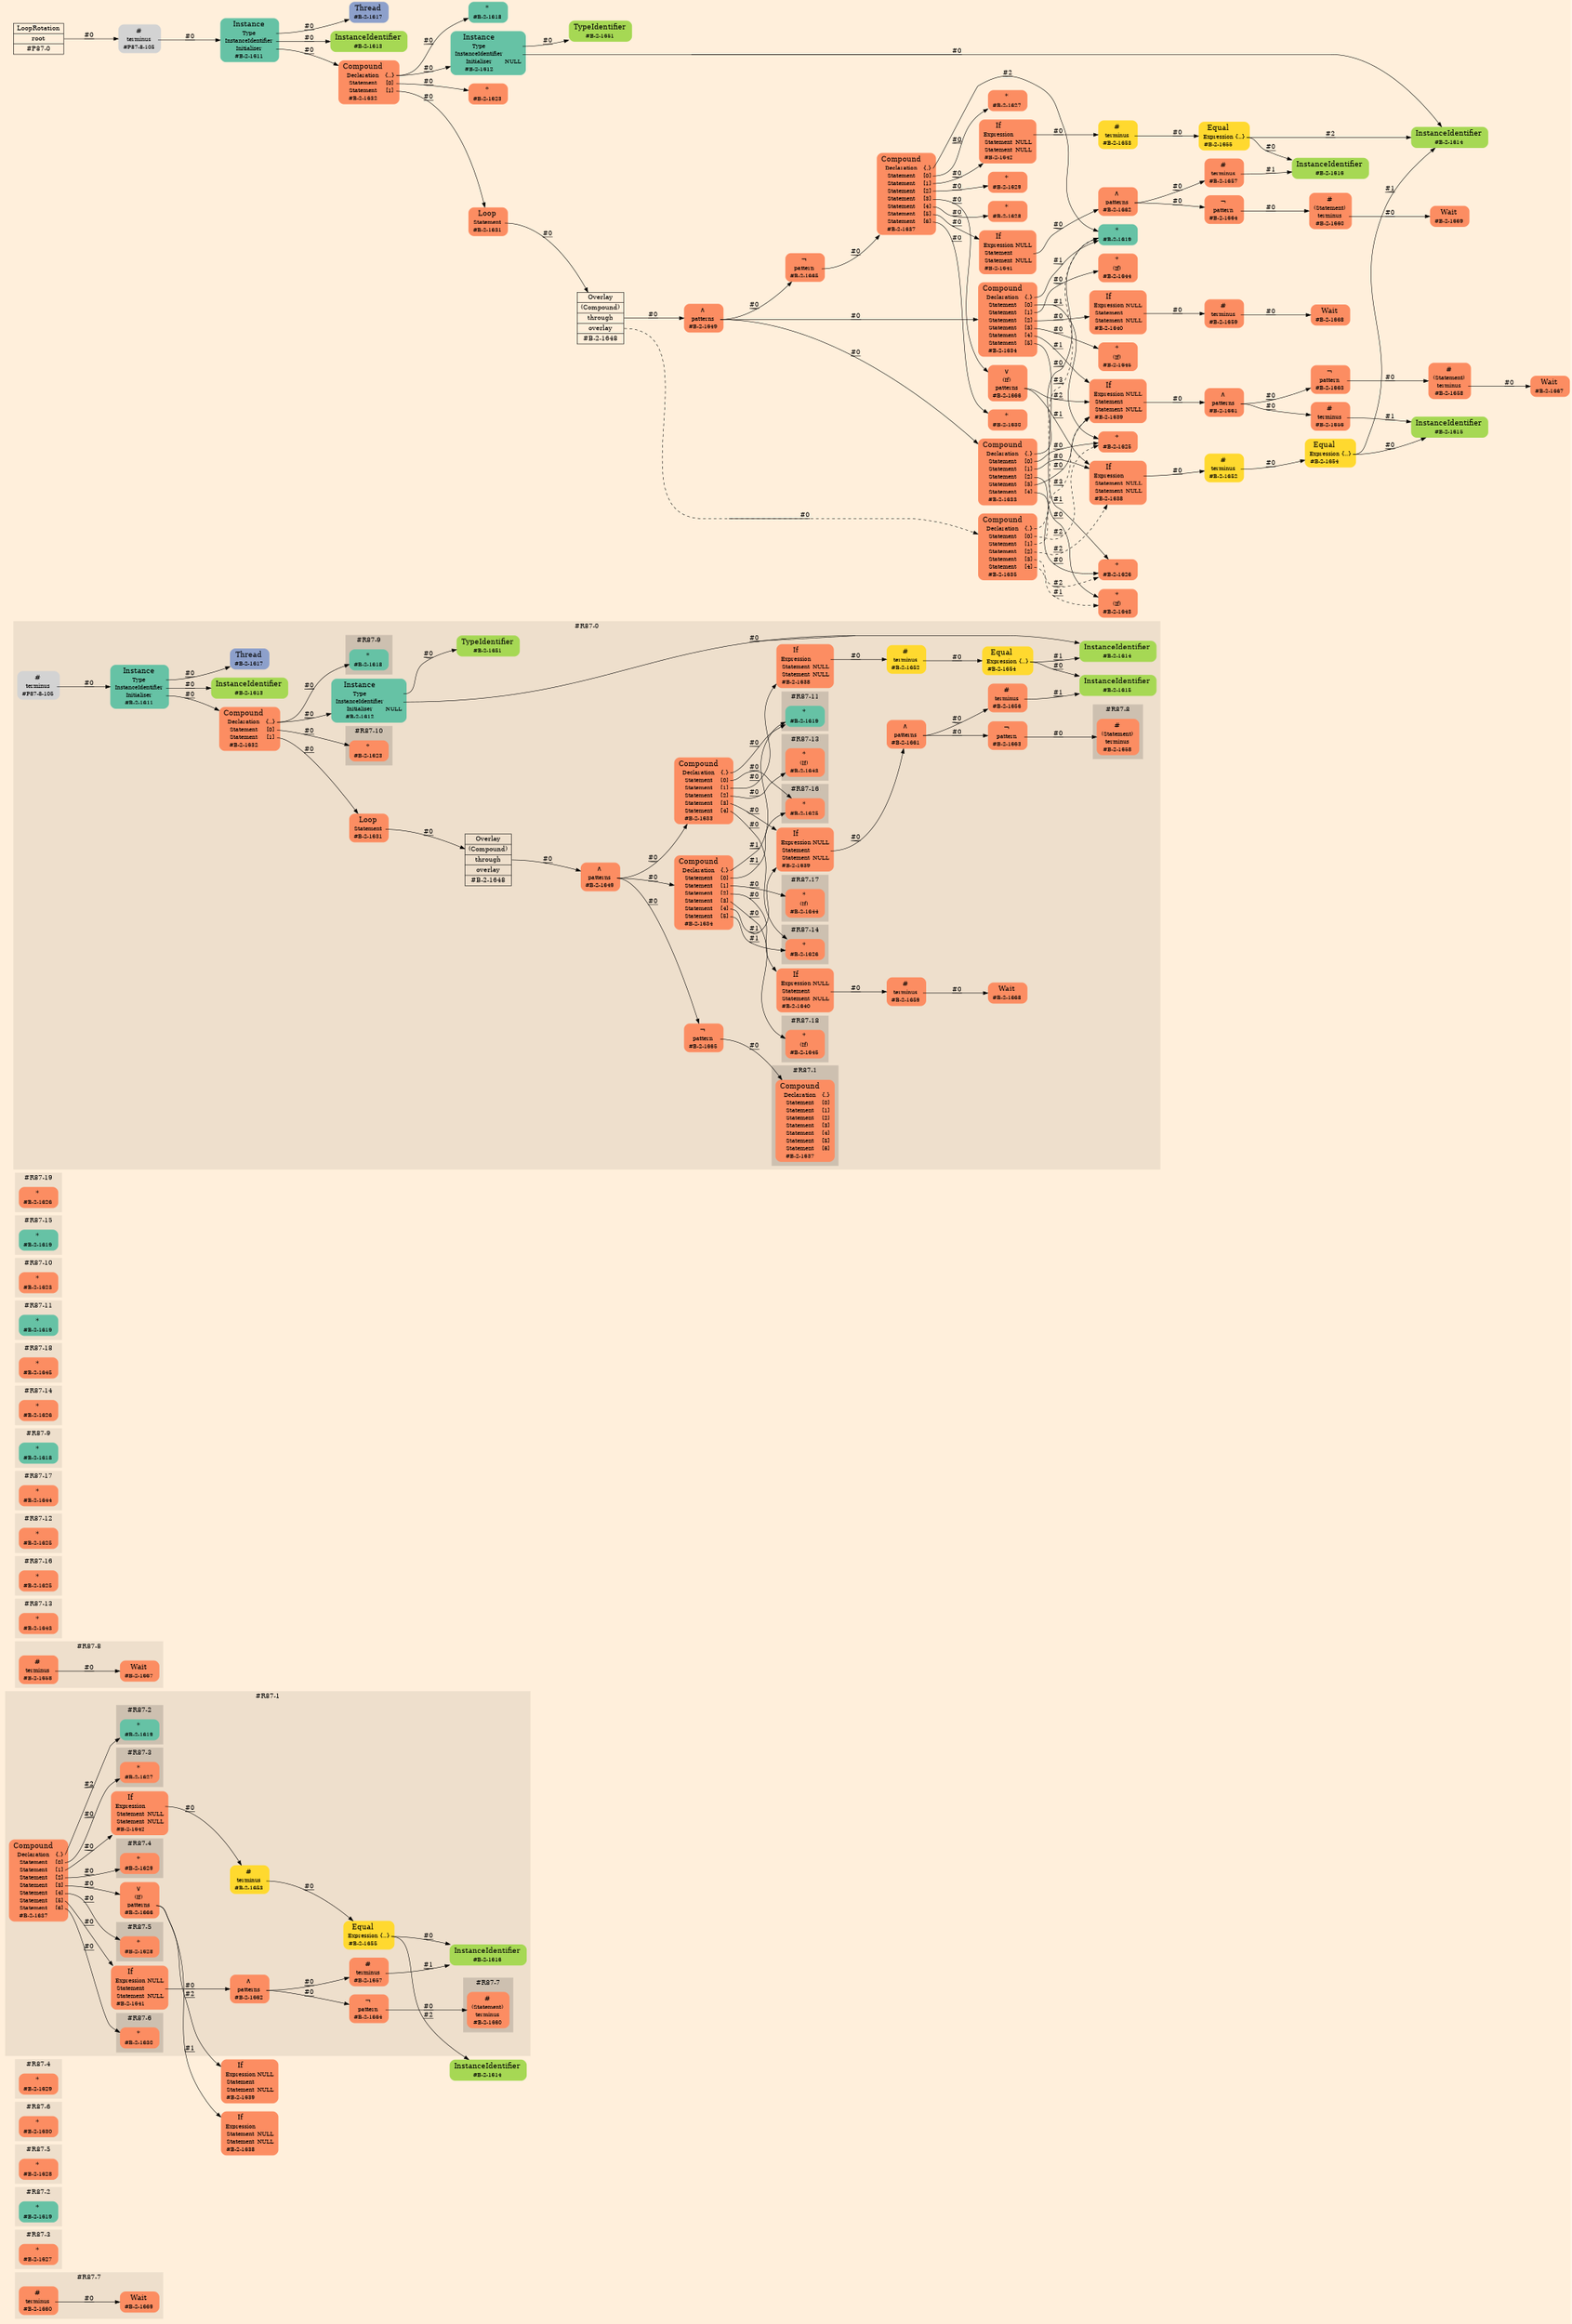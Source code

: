 digraph Inferno {
graph [
rankdir = "LR"
ranksep = 1.0
size = "14,20"
bgcolor = antiquewhite1
color = black
fontcolor = black
];
node [
];
subgraph "cluster#R87-7" {
label = "#R87-7"
style = "filled"
color = antiquewhite2
"#R87-7/#B-2-1669" [
shape = "plaintext"
fillcolor = "/set28/2"
label = <<TABLE BORDER="0" CELLBORDER="0" CELLSPACING="0">
 <TR>
  <TD><FONT POINT-SIZE="16.0">Wait</FONT></TD>
  <TD></TD>
 </TR>
 <TR>
  <TD>#B-2-1669</TD>
  <TD PORT="port0"></TD>
 </TR>
</TABLE>>
style = "rounded,filled"
fontsize = "12"
];
"#R87-7/#B-2-1660" [
shape = "plaintext"
fillcolor = "/set28/2"
label = <<TABLE BORDER="0" CELLBORDER="0" CELLSPACING="0">
 <TR>
  <TD><FONT POINT-SIZE="16.0">#</FONT></TD>
  <TD></TD>
 </TR>
 <TR>
  <TD>terminus</TD>
  <TD PORT="port0"></TD>
 </TR>
 <TR>
  <TD>#B-2-1660</TD>
  <TD PORT="port1"></TD>
 </TR>
</TABLE>>
style = "rounded,filled"
fontsize = "12"
];
}
subgraph "cluster#R87-3" {
label = "#R87-3"
style = "filled"
color = antiquewhite2
"#R87-3/#B-2-1627" [
shape = "plaintext"
fillcolor = "/set28/2"
label = <<TABLE BORDER="0" CELLBORDER="0" CELLSPACING="0">
 <TR>
  <TD><FONT POINT-SIZE="16.0">*</FONT></TD>
  <TD></TD>
 </TR>
 <TR>
  <TD>#B-2-1627</TD>
  <TD PORT="port0"></TD>
 </TR>
</TABLE>>
style = "rounded,filled"
fontsize = "12"
];
}
subgraph "cluster#R87-2" {
label = "#R87-2"
style = "filled"
color = antiquewhite2
"#R87-2/#B-2-1619" [
shape = "plaintext"
fillcolor = "/set28/1"
label = <<TABLE BORDER="0" CELLBORDER="0" CELLSPACING="0">
 <TR>
  <TD><FONT POINT-SIZE="16.0">*</FONT></TD>
  <TD></TD>
 </TR>
 <TR>
  <TD>#B-2-1619</TD>
  <TD PORT="port0"></TD>
 </TR>
</TABLE>>
style = "rounded,filled"
fontsize = "12"
];
}
subgraph "cluster#R87-5" {
label = "#R87-5"
style = "filled"
color = antiquewhite2
"#R87-5/#B-2-1628" [
shape = "plaintext"
fillcolor = "/set28/2"
label = <<TABLE BORDER="0" CELLBORDER="0" CELLSPACING="0">
 <TR>
  <TD><FONT POINT-SIZE="16.0">*</FONT></TD>
  <TD></TD>
 </TR>
 <TR>
  <TD>#B-2-1628</TD>
  <TD PORT="port0"></TD>
 </TR>
</TABLE>>
style = "rounded,filled"
fontsize = "12"
];
}
subgraph "cluster#R87-6" {
label = "#R87-6"
style = "filled"
color = antiquewhite2
"#R87-6/#B-2-1630" [
shape = "plaintext"
fillcolor = "/set28/2"
label = <<TABLE BORDER="0" CELLBORDER="0" CELLSPACING="0">
 <TR>
  <TD><FONT POINT-SIZE="16.0">*</FONT></TD>
  <TD></TD>
 </TR>
 <TR>
  <TD>#B-2-1630</TD>
  <TD PORT="port0"></TD>
 </TR>
</TABLE>>
style = "rounded,filled"
fontsize = "12"
];
}
subgraph "cluster#R87-4" {
label = "#R87-4"
style = "filled"
color = antiquewhite2
"#R87-4/#B-2-1629" [
shape = "plaintext"
fillcolor = "/set28/2"
label = <<TABLE BORDER="0" CELLBORDER="0" CELLSPACING="0">
 <TR>
  <TD><FONT POINT-SIZE="16.0">*</FONT></TD>
  <TD></TD>
 </TR>
 <TR>
  <TD>#B-2-1629</TD>
  <TD PORT="port0"></TD>
 </TR>
</TABLE>>
style = "rounded,filled"
fontsize = "12"
];
}
"#R87-1/#B-2-1639" [
shape = "plaintext"
fillcolor = "/set28/2"
label = <<TABLE BORDER="0" CELLBORDER="0" CELLSPACING="0">
 <TR>
  <TD><FONT POINT-SIZE="16.0">If</FONT></TD>
  <TD></TD>
 </TR>
 <TR>
  <TD>Expression</TD>
  <TD PORT="port0">NULL</TD>
 </TR>
 <TR>
  <TD>Statement</TD>
  <TD PORT="port1"></TD>
 </TR>
 <TR>
  <TD>Statement</TD>
  <TD PORT="port2">NULL</TD>
 </TR>
 <TR>
  <TD>#B-2-1639</TD>
  <TD PORT="port3"></TD>
 </TR>
</TABLE>>
style = "rounded,filled"
fontsize = "12"
];
"#R87-1/#B-2-1614" [
shape = "plaintext"
fillcolor = "/set28/5"
label = <<TABLE BORDER="0" CELLBORDER="0" CELLSPACING="0">
 <TR>
  <TD><FONT POINT-SIZE="16.0">InstanceIdentifier</FONT></TD>
  <TD></TD>
 </TR>
 <TR>
  <TD>#B-2-1614</TD>
  <TD PORT="port0"></TD>
 </TR>
</TABLE>>
style = "rounded,filled"
fontsize = "12"
];
"#R87-1/#B-2-1638" [
shape = "plaintext"
fillcolor = "/set28/2"
label = <<TABLE BORDER="0" CELLBORDER="0" CELLSPACING="0">
 <TR>
  <TD><FONT POINT-SIZE="16.0">If</FONT></TD>
  <TD></TD>
 </TR>
 <TR>
  <TD>Expression</TD>
  <TD PORT="port0"></TD>
 </TR>
 <TR>
  <TD>Statement</TD>
  <TD PORT="port1">NULL</TD>
 </TR>
 <TR>
  <TD>Statement</TD>
  <TD PORT="port2">NULL</TD>
 </TR>
 <TR>
  <TD>#B-2-1638</TD>
  <TD PORT="port3"></TD>
 </TR>
</TABLE>>
style = "rounded,filled"
fontsize = "12"
];
subgraph "cluster#R87-1" {
label = "#R87-1"
style = "filled"
color = antiquewhite2
"#R87-1/#B-2-1662" [
shape = "plaintext"
fillcolor = "/set28/2"
label = <<TABLE BORDER="0" CELLBORDER="0" CELLSPACING="0">
 <TR>
  <TD><FONT POINT-SIZE="16.0">∧</FONT></TD>
  <TD></TD>
 </TR>
 <TR>
  <TD>patterns</TD>
  <TD PORT="port0"></TD>
 </TR>
 <TR>
  <TD>#B-2-1662</TD>
  <TD PORT="port1"></TD>
 </TR>
</TABLE>>
style = "rounded,filled"
fontsize = "12"
];
"#R87-1/#B-2-1641" [
shape = "plaintext"
fillcolor = "/set28/2"
label = <<TABLE BORDER="0" CELLBORDER="0" CELLSPACING="0">
 <TR>
  <TD><FONT POINT-SIZE="16.0">If</FONT></TD>
  <TD></TD>
 </TR>
 <TR>
  <TD>Expression</TD>
  <TD PORT="port0">NULL</TD>
 </TR>
 <TR>
  <TD>Statement</TD>
  <TD PORT="port1"></TD>
 </TR>
 <TR>
  <TD>Statement</TD>
  <TD PORT="port2">NULL</TD>
 </TR>
 <TR>
  <TD>#B-2-1641</TD>
  <TD PORT="port3"></TD>
 </TR>
</TABLE>>
style = "rounded,filled"
fontsize = "12"
];
"#R87-1/#B-2-1664" [
shape = "plaintext"
fillcolor = "/set28/2"
label = <<TABLE BORDER="0" CELLBORDER="0" CELLSPACING="0">
 <TR>
  <TD><FONT POINT-SIZE="16.0">¬</FONT></TD>
  <TD></TD>
 </TR>
 <TR>
  <TD>pattern</TD>
  <TD PORT="port0"></TD>
 </TR>
 <TR>
  <TD>#B-2-1664</TD>
  <TD PORT="port1"></TD>
 </TR>
</TABLE>>
style = "rounded,filled"
fontsize = "12"
];
"#R87-1/#B-2-1655" [
shape = "plaintext"
fillcolor = "/set28/6"
label = <<TABLE BORDER="0" CELLBORDER="0" CELLSPACING="0">
 <TR>
  <TD><FONT POINT-SIZE="16.0">Equal</FONT></TD>
  <TD></TD>
 </TR>
 <TR>
  <TD>Expression</TD>
  <TD PORT="port0">{..}</TD>
 </TR>
 <TR>
  <TD>#B-2-1655</TD>
  <TD PORT="port1"></TD>
 </TR>
</TABLE>>
style = "rounded,filled"
fontsize = "12"
];
"#R87-1/#B-2-1653" [
shape = "plaintext"
fillcolor = "/set28/6"
label = <<TABLE BORDER="0" CELLBORDER="0" CELLSPACING="0">
 <TR>
  <TD><FONT POINT-SIZE="16.0">#</FONT></TD>
  <TD></TD>
 </TR>
 <TR>
  <TD>terminus</TD>
  <TD PORT="port0"></TD>
 </TR>
 <TR>
  <TD>#B-2-1653</TD>
  <TD PORT="port1"></TD>
 </TR>
</TABLE>>
style = "rounded,filled"
fontsize = "12"
];
"#R87-1/#B-2-1657" [
shape = "plaintext"
fillcolor = "/set28/2"
label = <<TABLE BORDER="0" CELLBORDER="0" CELLSPACING="0">
 <TR>
  <TD><FONT POINT-SIZE="16.0">#</FONT></TD>
  <TD></TD>
 </TR>
 <TR>
  <TD>terminus</TD>
  <TD PORT="port0"></TD>
 </TR>
 <TR>
  <TD>#B-2-1657</TD>
  <TD PORT="port1"></TD>
 </TR>
</TABLE>>
style = "rounded,filled"
fontsize = "12"
];
"#R87-1/#B-2-1637" [
shape = "plaintext"
fillcolor = "/set28/2"
label = <<TABLE BORDER="0" CELLBORDER="0" CELLSPACING="0">
 <TR>
  <TD><FONT POINT-SIZE="16.0">Compound</FONT></TD>
  <TD></TD>
 </TR>
 <TR>
  <TD>Declaration</TD>
  <TD PORT="port0">{.}</TD>
 </TR>
 <TR>
  <TD>Statement</TD>
  <TD PORT="port1">[0]</TD>
 </TR>
 <TR>
  <TD>Statement</TD>
  <TD PORT="port2">[1]</TD>
 </TR>
 <TR>
  <TD>Statement</TD>
  <TD PORT="port3">[2]</TD>
 </TR>
 <TR>
  <TD>Statement</TD>
  <TD PORT="port4">[3]</TD>
 </TR>
 <TR>
  <TD>Statement</TD>
  <TD PORT="port5">[4]</TD>
 </TR>
 <TR>
  <TD>Statement</TD>
  <TD PORT="port6">[5]</TD>
 </TR>
 <TR>
  <TD>Statement</TD>
  <TD PORT="port7">[6]</TD>
 </TR>
 <TR>
  <TD>#B-2-1637</TD>
  <TD PORT="port8"></TD>
 </TR>
</TABLE>>
style = "rounded,filled"
fontsize = "12"
];
"#R87-1/#B-2-1642" [
shape = "plaintext"
fillcolor = "/set28/2"
label = <<TABLE BORDER="0" CELLBORDER="0" CELLSPACING="0">
 <TR>
  <TD><FONT POINT-SIZE="16.0">If</FONT></TD>
  <TD></TD>
 </TR>
 <TR>
  <TD>Expression</TD>
  <TD PORT="port0"></TD>
 </TR>
 <TR>
  <TD>Statement</TD>
  <TD PORT="port1">NULL</TD>
 </TR>
 <TR>
  <TD>Statement</TD>
  <TD PORT="port2">NULL</TD>
 </TR>
 <TR>
  <TD>#B-2-1642</TD>
  <TD PORT="port3"></TD>
 </TR>
</TABLE>>
style = "rounded,filled"
fontsize = "12"
];
"#R87-1/#B-2-1616" [
shape = "plaintext"
fillcolor = "/set28/5"
label = <<TABLE BORDER="0" CELLBORDER="0" CELLSPACING="0">
 <TR>
  <TD><FONT POINT-SIZE="16.0">InstanceIdentifier</FONT></TD>
  <TD></TD>
 </TR>
 <TR>
  <TD>#B-2-1616</TD>
  <TD PORT="port0"></TD>
 </TR>
</TABLE>>
style = "rounded,filled"
fontsize = "12"
];
"#R87-1/#B-2-1666" [
shape = "plaintext"
fillcolor = "/set28/2"
label = <<TABLE BORDER="0" CELLBORDER="0" CELLSPACING="0">
 <TR>
  <TD><FONT POINT-SIZE="16.0">∨</FONT></TD>
  <TD></TD>
 </TR>
 <TR>
  <TD>(If)</TD>
  <TD PORT="port0"></TD>
 </TR>
 <TR>
  <TD>patterns</TD>
  <TD PORT="port1"></TD>
 </TR>
 <TR>
  <TD>#B-2-1666</TD>
  <TD PORT="port2"></TD>
 </TR>
</TABLE>>
style = "rounded,filled"
fontsize = "12"
];
subgraph "cluster#R87-7" {
label = "#R87-7"
style = "filled"
color = antiquewhite3
"#R87-1/#B-2-1660" [
shape = "plaintext"
fillcolor = "/set28/2"
label = <<TABLE BORDER="0" CELLBORDER="0" CELLSPACING="0">
 <TR>
  <TD><FONT POINT-SIZE="16.0">#</FONT></TD>
  <TD></TD>
 </TR>
 <TR>
  <TD>(Statement)</TD>
  <TD PORT="port0"></TD>
 </TR>
 <TR>
  <TD>terminus</TD>
  <TD PORT="port1"></TD>
 </TR>
 <TR>
  <TD>#B-2-1660</TD>
  <TD PORT="port2"></TD>
 </TR>
</TABLE>>
style = "rounded,filled"
fontsize = "12"
];
}
subgraph "cluster#R87-3" {
label = "#R87-3"
style = "filled"
color = antiquewhite3
"#R87-1/#B-2-1627" [
shape = "plaintext"
fillcolor = "/set28/2"
label = <<TABLE BORDER="0" CELLBORDER="0" CELLSPACING="0">
 <TR>
  <TD><FONT POINT-SIZE="16.0">*</FONT></TD>
  <TD></TD>
 </TR>
 <TR>
  <TD>#B-2-1627</TD>
  <TD PORT="port0"></TD>
 </TR>
</TABLE>>
style = "rounded,filled"
fontsize = "12"
];
}
subgraph "cluster#R87-2" {
label = "#R87-2"
style = "filled"
color = antiquewhite3
"#R87-1/#B-2-1619" [
shape = "plaintext"
fillcolor = "/set28/1"
label = <<TABLE BORDER="0" CELLBORDER="0" CELLSPACING="0">
 <TR>
  <TD><FONT POINT-SIZE="16.0">*</FONT></TD>
  <TD></TD>
 </TR>
 <TR>
  <TD>#B-2-1619</TD>
  <TD PORT="port0"></TD>
 </TR>
</TABLE>>
style = "rounded,filled"
fontsize = "12"
];
}
subgraph "cluster#R87-5" {
label = "#R87-5"
style = "filled"
color = antiquewhite3
"#R87-1/#B-2-1628" [
shape = "plaintext"
fillcolor = "/set28/2"
label = <<TABLE BORDER="0" CELLBORDER="0" CELLSPACING="0">
 <TR>
  <TD><FONT POINT-SIZE="16.0">*</FONT></TD>
  <TD></TD>
 </TR>
 <TR>
  <TD>#B-2-1628</TD>
  <TD PORT="port0"></TD>
 </TR>
</TABLE>>
style = "rounded,filled"
fontsize = "12"
];
}
subgraph "cluster#R87-6" {
label = "#R87-6"
style = "filled"
color = antiquewhite3
"#R87-1/#B-2-1630" [
shape = "plaintext"
fillcolor = "/set28/2"
label = <<TABLE BORDER="0" CELLBORDER="0" CELLSPACING="0">
 <TR>
  <TD><FONT POINT-SIZE="16.0">*</FONT></TD>
  <TD></TD>
 </TR>
 <TR>
  <TD>#B-2-1630</TD>
  <TD PORT="port0"></TD>
 </TR>
</TABLE>>
style = "rounded,filled"
fontsize = "12"
];
}
subgraph "cluster#R87-4" {
label = "#R87-4"
style = "filled"
color = antiquewhite3
"#R87-1/#B-2-1629" [
shape = "plaintext"
fillcolor = "/set28/2"
label = <<TABLE BORDER="0" CELLBORDER="0" CELLSPACING="0">
 <TR>
  <TD><FONT POINT-SIZE="16.0">*</FONT></TD>
  <TD></TD>
 </TR>
 <TR>
  <TD>#B-2-1629</TD>
  <TD PORT="port0"></TD>
 </TR>
</TABLE>>
style = "rounded,filled"
fontsize = "12"
];
}
}
subgraph "cluster#R87-8" {
label = "#R87-8"
style = "filled"
color = antiquewhite2
"#R87-8/#B-2-1667" [
shape = "plaintext"
fillcolor = "/set28/2"
label = <<TABLE BORDER="0" CELLBORDER="0" CELLSPACING="0">
 <TR>
  <TD><FONT POINT-SIZE="16.0">Wait</FONT></TD>
  <TD></TD>
 </TR>
 <TR>
  <TD>#B-2-1667</TD>
  <TD PORT="port0"></TD>
 </TR>
</TABLE>>
style = "rounded,filled"
fontsize = "12"
];
"#R87-8/#B-2-1658" [
shape = "plaintext"
fillcolor = "/set28/2"
label = <<TABLE BORDER="0" CELLBORDER="0" CELLSPACING="0">
 <TR>
  <TD><FONT POINT-SIZE="16.0">#</FONT></TD>
  <TD></TD>
 </TR>
 <TR>
  <TD>terminus</TD>
  <TD PORT="port0"></TD>
 </TR>
 <TR>
  <TD>#B-2-1658</TD>
  <TD PORT="port1"></TD>
 </TR>
</TABLE>>
style = "rounded,filled"
fontsize = "12"
];
}
subgraph "cluster#R87-13" {
label = "#R87-13"
style = "filled"
color = antiquewhite2
"#R87-13/#B-2-1643" [
shape = "plaintext"
fillcolor = "/set28/2"
label = <<TABLE BORDER="0" CELLBORDER="0" CELLSPACING="0">
 <TR>
  <TD><FONT POINT-SIZE="16.0">*</FONT></TD>
  <TD></TD>
 </TR>
 <TR>
  <TD>#B-2-1643</TD>
  <TD PORT="port0"></TD>
 </TR>
</TABLE>>
style = "rounded,filled"
fontsize = "12"
];
}
subgraph "cluster#R87-16" {
label = "#R87-16"
style = "filled"
color = antiquewhite2
"#R87-16/#B-2-1625" [
shape = "plaintext"
fillcolor = "/set28/2"
label = <<TABLE BORDER="0" CELLBORDER="0" CELLSPACING="0">
 <TR>
  <TD><FONT POINT-SIZE="16.0">*</FONT></TD>
  <TD></TD>
 </TR>
 <TR>
  <TD>#B-2-1625</TD>
  <TD PORT="port0"></TD>
 </TR>
</TABLE>>
style = "rounded,filled"
fontsize = "12"
];
}
subgraph "cluster#R87-12" {
label = "#R87-12"
style = "filled"
color = antiquewhite2
"#R87-12/#B-2-1625" [
shape = "plaintext"
fillcolor = "/set28/2"
label = <<TABLE BORDER="0" CELLBORDER="0" CELLSPACING="0">
 <TR>
  <TD><FONT POINT-SIZE="16.0">*</FONT></TD>
  <TD></TD>
 </TR>
 <TR>
  <TD>#B-2-1625</TD>
  <TD PORT="port0"></TD>
 </TR>
</TABLE>>
style = "rounded,filled"
fontsize = "12"
];
}
subgraph "cluster#R87-17" {
label = "#R87-17"
style = "filled"
color = antiquewhite2
"#R87-17/#B-2-1644" [
shape = "plaintext"
fillcolor = "/set28/2"
label = <<TABLE BORDER="0" CELLBORDER="0" CELLSPACING="0">
 <TR>
  <TD><FONT POINT-SIZE="16.0">*</FONT></TD>
  <TD></TD>
 </TR>
 <TR>
  <TD>#B-2-1644</TD>
  <TD PORT="port0"></TD>
 </TR>
</TABLE>>
style = "rounded,filled"
fontsize = "12"
];
}
subgraph "cluster#R87-9" {
label = "#R87-9"
style = "filled"
color = antiquewhite2
"#R87-9/#B-2-1618" [
shape = "plaintext"
fillcolor = "/set28/1"
label = <<TABLE BORDER="0" CELLBORDER="0" CELLSPACING="0">
 <TR>
  <TD><FONT POINT-SIZE="16.0">*</FONT></TD>
  <TD></TD>
 </TR>
 <TR>
  <TD>#B-2-1618</TD>
  <TD PORT="port0"></TD>
 </TR>
</TABLE>>
style = "rounded,filled"
fontsize = "12"
];
}
subgraph "cluster#R87-14" {
label = "#R87-14"
style = "filled"
color = antiquewhite2
"#R87-14/#B-2-1626" [
shape = "plaintext"
fillcolor = "/set28/2"
label = <<TABLE BORDER="0" CELLBORDER="0" CELLSPACING="0">
 <TR>
  <TD><FONT POINT-SIZE="16.0">*</FONT></TD>
  <TD></TD>
 </TR>
 <TR>
  <TD>#B-2-1626</TD>
  <TD PORT="port0"></TD>
 </TR>
</TABLE>>
style = "rounded,filled"
fontsize = "12"
];
}
subgraph "cluster#R87-18" {
label = "#R87-18"
style = "filled"
color = antiquewhite2
"#R87-18/#B-2-1645" [
shape = "plaintext"
fillcolor = "/set28/2"
label = <<TABLE BORDER="0" CELLBORDER="0" CELLSPACING="0">
 <TR>
  <TD><FONT POINT-SIZE="16.0">*</FONT></TD>
  <TD></TD>
 </TR>
 <TR>
  <TD>#B-2-1645</TD>
  <TD PORT="port0"></TD>
 </TR>
</TABLE>>
style = "rounded,filled"
fontsize = "12"
];
}
subgraph "cluster#R87-11" {
label = "#R87-11"
style = "filled"
color = antiquewhite2
"#R87-11/#B-2-1619" [
shape = "plaintext"
fillcolor = "/set28/1"
label = <<TABLE BORDER="0" CELLBORDER="0" CELLSPACING="0">
 <TR>
  <TD><FONT POINT-SIZE="16.0">*</FONT></TD>
  <TD></TD>
 </TR>
 <TR>
  <TD>#B-2-1619</TD>
  <TD PORT="port0"></TD>
 </TR>
</TABLE>>
style = "rounded,filled"
fontsize = "12"
];
}
subgraph "cluster#R87-10" {
label = "#R87-10"
style = "filled"
color = antiquewhite2
"#R87-10/#B-2-1623" [
shape = "plaintext"
fillcolor = "/set28/2"
label = <<TABLE BORDER="0" CELLBORDER="0" CELLSPACING="0">
 <TR>
  <TD><FONT POINT-SIZE="16.0">*</FONT></TD>
  <TD></TD>
 </TR>
 <TR>
  <TD>#B-2-1623</TD>
  <TD PORT="port0"></TD>
 </TR>
</TABLE>>
style = "rounded,filled"
fontsize = "12"
];
}
subgraph "cluster#R87-15" {
label = "#R87-15"
style = "filled"
color = antiquewhite2
"#R87-15/#B-2-1619" [
shape = "plaintext"
fillcolor = "/set28/1"
label = <<TABLE BORDER="0" CELLBORDER="0" CELLSPACING="0">
 <TR>
  <TD><FONT POINT-SIZE="16.0">*</FONT></TD>
  <TD></TD>
 </TR>
 <TR>
  <TD>#B-2-1619</TD>
  <TD PORT="port0"></TD>
 </TR>
</TABLE>>
style = "rounded,filled"
fontsize = "12"
];
}
subgraph "cluster#R87-19" {
label = "#R87-19"
style = "filled"
color = antiquewhite2
"#R87-19/#B-2-1626" [
shape = "plaintext"
fillcolor = "/set28/2"
label = <<TABLE BORDER="0" CELLBORDER="0" CELLSPACING="0">
 <TR>
  <TD><FONT POINT-SIZE="16.0">*</FONT></TD>
  <TD></TD>
 </TR>
 <TR>
  <TD>#B-2-1626</TD>
  <TD PORT="port0"></TD>
 </TR>
</TABLE>>
style = "rounded,filled"
fontsize = "12"
];
}
subgraph "cluster#R87-0" {
label = "#R87-0"
style = "filled"
color = antiquewhite2
"#R87-0/#B-2-1648" [
shape = "record"
fillcolor = antiquewhite2
label = "<fixed> Overlay | <port0> (Compound) | <port1> through | <port2> overlay | <port3> #B-2-1648"
style = "filled"
fontsize = "14"
color = black
fontcolor = black
];
"#R87-0/#B-2-1631" [
shape = "plaintext"
fillcolor = "/set28/2"
label = <<TABLE BORDER="0" CELLBORDER="0" CELLSPACING="0">
 <TR>
  <TD><FONT POINT-SIZE="16.0">Loop</FONT></TD>
  <TD></TD>
 </TR>
 <TR>
  <TD>Statement</TD>
  <TD PORT="port0"></TD>
 </TR>
 <TR>
  <TD>#B-2-1631</TD>
  <TD PORT="port1"></TD>
 </TR>
</TABLE>>
style = "rounded,filled"
fontsize = "12"
];
"#R87-0/#B-2-1614" [
shape = "plaintext"
fillcolor = "/set28/5"
label = <<TABLE BORDER="0" CELLBORDER="0" CELLSPACING="0">
 <TR>
  <TD><FONT POINT-SIZE="16.0">InstanceIdentifier</FONT></TD>
  <TD></TD>
 </TR>
 <TR>
  <TD>#B-2-1614</TD>
  <TD PORT="port0"></TD>
 </TR>
</TABLE>>
style = "rounded,filled"
fontsize = "12"
];
"#R87-0/#P87-8-105" [
shape = "plaintext"
label = <<TABLE BORDER="0" CELLBORDER="0" CELLSPACING="0">
 <TR>
  <TD><FONT POINT-SIZE="16.0">#</FONT></TD>
  <TD></TD>
 </TR>
 <TR>
  <TD>terminus</TD>
  <TD PORT="port0"></TD>
 </TR>
 <TR>
  <TD>#P87-8-105</TD>
  <TD PORT="port1"></TD>
 </TR>
</TABLE>>
style = "rounded,filled"
fontsize = "12"
];
"#R87-0/#B-2-1638" [
shape = "plaintext"
fillcolor = "/set28/2"
label = <<TABLE BORDER="0" CELLBORDER="0" CELLSPACING="0">
 <TR>
  <TD><FONT POINT-SIZE="16.0">If</FONT></TD>
  <TD></TD>
 </TR>
 <TR>
  <TD>Expression</TD>
  <TD PORT="port0"></TD>
 </TR>
 <TR>
  <TD>Statement</TD>
  <TD PORT="port1">NULL</TD>
 </TR>
 <TR>
  <TD>Statement</TD>
  <TD PORT="port2">NULL</TD>
 </TR>
 <TR>
  <TD>#B-2-1638</TD>
  <TD PORT="port3"></TD>
 </TR>
</TABLE>>
style = "rounded,filled"
fontsize = "12"
];
"#R87-0/#B-2-1651" [
shape = "plaintext"
fillcolor = "/set28/5"
label = <<TABLE BORDER="0" CELLBORDER="0" CELLSPACING="0">
 <TR>
  <TD><FONT POINT-SIZE="16.0">TypeIdentifier</FONT></TD>
  <TD></TD>
 </TR>
 <TR>
  <TD>#B-2-1651</TD>
  <TD PORT="port0"></TD>
 </TR>
</TABLE>>
style = "rounded,filled"
fontsize = "12"
];
"#R87-0/#B-2-1611" [
shape = "plaintext"
fillcolor = "/set28/1"
label = <<TABLE BORDER="0" CELLBORDER="0" CELLSPACING="0">
 <TR>
  <TD><FONT POINT-SIZE="16.0">Instance</FONT></TD>
  <TD></TD>
 </TR>
 <TR>
  <TD>Type</TD>
  <TD PORT="port0"></TD>
 </TR>
 <TR>
  <TD>InstanceIdentifier</TD>
  <TD PORT="port1"></TD>
 </TR>
 <TR>
  <TD>Initialiser</TD>
  <TD PORT="port2"></TD>
 </TR>
 <TR>
  <TD>#B-2-1611</TD>
  <TD PORT="port3"></TD>
 </TR>
</TABLE>>
style = "rounded,filled"
fontsize = "12"
];
"#R87-0/#B-2-1617" [
shape = "plaintext"
fillcolor = "/set28/3"
label = <<TABLE BORDER="0" CELLBORDER="0" CELLSPACING="0">
 <TR>
  <TD><FONT POINT-SIZE="16.0">Thread</FONT></TD>
  <TD></TD>
 </TR>
 <TR>
  <TD>#B-2-1617</TD>
  <TD PORT="port0"></TD>
 </TR>
</TABLE>>
style = "rounded,filled"
fontsize = "12"
];
"#R87-0/#B-2-1632" [
shape = "plaintext"
fillcolor = "/set28/2"
label = <<TABLE BORDER="0" CELLBORDER="0" CELLSPACING="0">
 <TR>
  <TD><FONT POINT-SIZE="16.0">Compound</FONT></TD>
  <TD></TD>
 </TR>
 <TR>
  <TD>Declaration</TD>
  <TD PORT="port0">{..}</TD>
 </TR>
 <TR>
  <TD>Statement</TD>
  <TD PORT="port1">[0]</TD>
 </TR>
 <TR>
  <TD>Statement</TD>
  <TD PORT="port2">[1]</TD>
 </TR>
 <TR>
  <TD>#B-2-1632</TD>
  <TD PORT="port3"></TD>
 </TR>
</TABLE>>
style = "rounded,filled"
fontsize = "12"
];
"#R87-0/#B-2-1649" [
shape = "plaintext"
fillcolor = "/set28/2"
label = <<TABLE BORDER="0" CELLBORDER="0" CELLSPACING="0">
 <TR>
  <TD><FONT POINT-SIZE="16.0">∧</FONT></TD>
  <TD></TD>
 </TR>
 <TR>
  <TD>patterns</TD>
  <TD PORT="port0"></TD>
 </TR>
 <TR>
  <TD>#B-2-1649</TD>
  <TD PORT="port1"></TD>
 </TR>
</TABLE>>
style = "rounded,filled"
fontsize = "12"
];
"#R87-0/#B-2-1613" [
shape = "plaintext"
fillcolor = "/set28/5"
label = <<TABLE BORDER="0" CELLBORDER="0" CELLSPACING="0">
 <TR>
  <TD><FONT POINT-SIZE="16.0">InstanceIdentifier</FONT></TD>
  <TD></TD>
 </TR>
 <TR>
  <TD>#B-2-1613</TD>
  <TD PORT="port0"></TD>
 </TR>
</TABLE>>
style = "rounded,filled"
fontsize = "12"
];
"#R87-0/#B-2-1633" [
shape = "plaintext"
fillcolor = "/set28/2"
label = <<TABLE BORDER="0" CELLBORDER="0" CELLSPACING="0">
 <TR>
  <TD><FONT POINT-SIZE="16.0">Compound</FONT></TD>
  <TD></TD>
 </TR>
 <TR>
  <TD>Declaration</TD>
  <TD PORT="port0">{.}</TD>
 </TR>
 <TR>
  <TD>Statement</TD>
  <TD PORT="port1">[0]</TD>
 </TR>
 <TR>
  <TD>Statement</TD>
  <TD PORT="port2">[1]</TD>
 </TR>
 <TR>
  <TD>Statement</TD>
  <TD PORT="port3">[2]</TD>
 </TR>
 <TR>
  <TD>Statement</TD>
  <TD PORT="port4">[3]</TD>
 </TR>
 <TR>
  <TD>Statement</TD>
  <TD PORT="port5">[4]</TD>
 </TR>
 <TR>
  <TD>#B-2-1633</TD>
  <TD PORT="port6"></TD>
 </TR>
</TABLE>>
style = "rounded,filled"
fontsize = "12"
];
"#R87-0/#B-2-1665" [
shape = "plaintext"
fillcolor = "/set28/2"
label = <<TABLE BORDER="0" CELLBORDER="0" CELLSPACING="0">
 <TR>
  <TD><FONT POINT-SIZE="16.0">¬</FONT></TD>
  <TD></TD>
 </TR>
 <TR>
  <TD>pattern</TD>
  <TD PORT="port0"></TD>
 </TR>
 <TR>
  <TD>#B-2-1665</TD>
  <TD PORT="port1"></TD>
 </TR>
</TABLE>>
style = "rounded,filled"
fontsize = "12"
];
"#R87-0/#B-2-1612" [
shape = "plaintext"
fillcolor = "/set28/1"
label = <<TABLE BORDER="0" CELLBORDER="0" CELLSPACING="0">
 <TR>
  <TD><FONT POINT-SIZE="16.0">Instance</FONT></TD>
  <TD></TD>
 </TR>
 <TR>
  <TD>Type</TD>
  <TD PORT="port0"></TD>
 </TR>
 <TR>
  <TD>InstanceIdentifier</TD>
  <TD PORT="port1"></TD>
 </TR>
 <TR>
  <TD>Initialiser</TD>
  <TD PORT="port2">NULL</TD>
 </TR>
 <TR>
  <TD>#B-2-1612</TD>
  <TD PORT="port3"></TD>
 </TR>
</TABLE>>
style = "rounded,filled"
fontsize = "12"
];
"#R87-0/#B-2-1652" [
shape = "plaintext"
fillcolor = "/set28/6"
label = <<TABLE BORDER="0" CELLBORDER="0" CELLSPACING="0">
 <TR>
  <TD><FONT POINT-SIZE="16.0">#</FONT></TD>
  <TD></TD>
 </TR>
 <TR>
  <TD>terminus</TD>
  <TD PORT="port0"></TD>
 </TR>
 <TR>
  <TD>#B-2-1652</TD>
  <TD PORT="port1"></TD>
 </TR>
</TABLE>>
style = "rounded,filled"
fontsize = "12"
];
"#R87-0/#B-2-1654" [
shape = "plaintext"
fillcolor = "/set28/6"
label = <<TABLE BORDER="0" CELLBORDER="0" CELLSPACING="0">
 <TR>
  <TD><FONT POINT-SIZE="16.0">Equal</FONT></TD>
  <TD></TD>
 </TR>
 <TR>
  <TD>Expression</TD>
  <TD PORT="port0">{..}</TD>
 </TR>
 <TR>
  <TD>#B-2-1654</TD>
  <TD PORT="port1"></TD>
 </TR>
</TABLE>>
style = "rounded,filled"
fontsize = "12"
];
"#R87-0/#B-2-1656" [
shape = "plaintext"
fillcolor = "/set28/2"
label = <<TABLE BORDER="0" CELLBORDER="0" CELLSPACING="0">
 <TR>
  <TD><FONT POINT-SIZE="16.0">#</FONT></TD>
  <TD></TD>
 </TR>
 <TR>
  <TD>terminus</TD>
  <TD PORT="port0"></TD>
 </TR>
 <TR>
  <TD>#B-2-1656</TD>
  <TD PORT="port1"></TD>
 </TR>
</TABLE>>
style = "rounded,filled"
fontsize = "12"
];
"#R87-0/#B-2-1615" [
shape = "plaintext"
fillcolor = "/set28/5"
label = <<TABLE BORDER="0" CELLBORDER="0" CELLSPACING="0">
 <TR>
  <TD><FONT POINT-SIZE="16.0">InstanceIdentifier</FONT></TD>
  <TD></TD>
 </TR>
 <TR>
  <TD>#B-2-1615</TD>
  <TD PORT="port0"></TD>
 </TR>
</TABLE>>
style = "rounded,filled"
fontsize = "12"
];
"#R87-0/#B-2-1639" [
shape = "plaintext"
fillcolor = "/set28/2"
label = <<TABLE BORDER="0" CELLBORDER="0" CELLSPACING="0">
 <TR>
  <TD><FONT POINT-SIZE="16.0">If</FONT></TD>
  <TD></TD>
 </TR>
 <TR>
  <TD>Expression</TD>
  <TD PORT="port0">NULL</TD>
 </TR>
 <TR>
  <TD>Statement</TD>
  <TD PORT="port1"></TD>
 </TR>
 <TR>
  <TD>Statement</TD>
  <TD PORT="port2">NULL</TD>
 </TR>
 <TR>
  <TD>#B-2-1639</TD>
  <TD PORT="port3"></TD>
 </TR>
</TABLE>>
style = "rounded,filled"
fontsize = "12"
];
"#R87-0/#B-2-1661" [
shape = "plaintext"
fillcolor = "/set28/2"
label = <<TABLE BORDER="0" CELLBORDER="0" CELLSPACING="0">
 <TR>
  <TD><FONT POINT-SIZE="16.0">∧</FONT></TD>
  <TD></TD>
 </TR>
 <TR>
  <TD>patterns</TD>
  <TD PORT="port0"></TD>
 </TR>
 <TR>
  <TD>#B-2-1661</TD>
  <TD PORT="port1"></TD>
 </TR>
</TABLE>>
style = "rounded,filled"
fontsize = "12"
];
"#R87-0/#B-2-1659" [
shape = "plaintext"
fillcolor = "/set28/2"
label = <<TABLE BORDER="0" CELLBORDER="0" CELLSPACING="0">
 <TR>
  <TD><FONT POINT-SIZE="16.0">#</FONT></TD>
  <TD></TD>
 </TR>
 <TR>
  <TD>terminus</TD>
  <TD PORT="port0"></TD>
 </TR>
 <TR>
  <TD>#B-2-1659</TD>
  <TD PORT="port1"></TD>
 </TR>
</TABLE>>
style = "rounded,filled"
fontsize = "12"
];
"#R87-0/#B-2-1634" [
shape = "plaintext"
fillcolor = "/set28/2"
label = <<TABLE BORDER="0" CELLBORDER="0" CELLSPACING="0">
 <TR>
  <TD><FONT POINT-SIZE="16.0">Compound</FONT></TD>
  <TD></TD>
 </TR>
 <TR>
  <TD>Declaration</TD>
  <TD PORT="port0">{.}</TD>
 </TR>
 <TR>
  <TD>Statement</TD>
  <TD PORT="port1">[0]</TD>
 </TR>
 <TR>
  <TD>Statement</TD>
  <TD PORT="port2">[1]</TD>
 </TR>
 <TR>
  <TD>Statement</TD>
  <TD PORT="port3">[2]</TD>
 </TR>
 <TR>
  <TD>Statement</TD>
  <TD PORT="port4">[3]</TD>
 </TR>
 <TR>
  <TD>Statement</TD>
  <TD PORT="port5">[4]</TD>
 </TR>
 <TR>
  <TD>Statement</TD>
  <TD PORT="port6">[5]</TD>
 </TR>
 <TR>
  <TD>#B-2-1634</TD>
  <TD PORT="port7"></TD>
 </TR>
</TABLE>>
style = "rounded,filled"
fontsize = "12"
];
"#R87-0/#B-2-1668" [
shape = "plaintext"
fillcolor = "/set28/2"
label = <<TABLE BORDER="0" CELLBORDER="0" CELLSPACING="0">
 <TR>
  <TD><FONT POINT-SIZE="16.0">Wait</FONT></TD>
  <TD></TD>
 </TR>
 <TR>
  <TD>#B-2-1668</TD>
  <TD PORT="port0"></TD>
 </TR>
</TABLE>>
style = "rounded,filled"
fontsize = "12"
];
"#R87-0/#B-2-1663" [
shape = "plaintext"
fillcolor = "/set28/2"
label = <<TABLE BORDER="0" CELLBORDER="0" CELLSPACING="0">
 <TR>
  <TD><FONT POINT-SIZE="16.0">¬</FONT></TD>
  <TD></TD>
 </TR>
 <TR>
  <TD>pattern</TD>
  <TD PORT="port0"></TD>
 </TR>
 <TR>
  <TD>#B-2-1663</TD>
  <TD PORT="port1"></TD>
 </TR>
</TABLE>>
style = "rounded,filled"
fontsize = "12"
];
"#R87-0/#B-2-1640" [
shape = "plaintext"
fillcolor = "/set28/2"
label = <<TABLE BORDER="0" CELLBORDER="0" CELLSPACING="0">
 <TR>
  <TD><FONT POINT-SIZE="16.0">If</FONT></TD>
  <TD></TD>
 </TR>
 <TR>
  <TD>Expression</TD>
  <TD PORT="port0">NULL</TD>
 </TR>
 <TR>
  <TD>Statement</TD>
  <TD PORT="port1"></TD>
 </TR>
 <TR>
  <TD>Statement</TD>
  <TD PORT="port2">NULL</TD>
 </TR>
 <TR>
  <TD>#B-2-1640</TD>
  <TD PORT="port3"></TD>
 </TR>
</TABLE>>
style = "rounded,filled"
fontsize = "12"
];
subgraph "cluster#R87-1" {
label = "#R87-1"
style = "filled"
color = antiquewhite3
"#R87-0/#B-2-1637" [
shape = "plaintext"
fillcolor = "/set28/2"
label = <<TABLE BORDER="0" CELLBORDER="0" CELLSPACING="0">
 <TR>
  <TD><FONT POINT-SIZE="16.0">Compound</FONT></TD>
  <TD></TD>
 </TR>
 <TR>
  <TD>Declaration</TD>
  <TD PORT="port0">{.}</TD>
 </TR>
 <TR>
  <TD>Statement</TD>
  <TD PORT="port1">[0]</TD>
 </TR>
 <TR>
  <TD>Statement</TD>
  <TD PORT="port2">[1]</TD>
 </TR>
 <TR>
  <TD>Statement</TD>
  <TD PORT="port3">[2]</TD>
 </TR>
 <TR>
  <TD>Statement</TD>
  <TD PORT="port4">[3]</TD>
 </TR>
 <TR>
  <TD>Statement</TD>
  <TD PORT="port5">[4]</TD>
 </TR>
 <TR>
  <TD>Statement</TD>
  <TD PORT="port6">[5]</TD>
 </TR>
 <TR>
  <TD>Statement</TD>
  <TD PORT="port7">[6]</TD>
 </TR>
 <TR>
  <TD>#B-2-1637</TD>
  <TD PORT="port8"></TD>
 </TR>
</TABLE>>
style = "rounded,filled"
fontsize = "12"
];
}
subgraph "cluster#R87-8" {
label = "#R87-8"
style = "filled"
color = antiquewhite3
"#R87-0/#B-2-1658" [
shape = "plaintext"
fillcolor = "/set28/2"
label = <<TABLE BORDER="0" CELLBORDER="0" CELLSPACING="0">
 <TR>
  <TD><FONT POINT-SIZE="16.0">#</FONT></TD>
  <TD></TD>
 </TR>
 <TR>
  <TD>(Statement)</TD>
  <TD PORT="port0"></TD>
 </TR>
 <TR>
  <TD>terminus</TD>
  <TD PORT="port1"></TD>
 </TR>
 <TR>
  <TD>#B-2-1658</TD>
  <TD PORT="port2"></TD>
 </TR>
</TABLE>>
style = "rounded,filled"
fontsize = "12"
];
}
subgraph "cluster#R87-16" {
label = "#R87-16"
style = "filled"
color = antiquewhite3
"#R87-0/#B-2-1625" [
shape = "plaintext"
fillcolor = "/set28/2"
label = <<TABLE BORDER="0" CELLBORDER="0" CELLSPACING="0">
 <TR>
  <TD><FONT POINT-SIZE="16.0">*</FONT></TD>
  <TD></TD>
 </TR>
 <TR>
  <TD>#B-2-1625</TD>
  <TD PORT="port0"></TD>
 </TR>
</TABLE>>
style = "rounded,filled"
fontsize = "12"
];
}
subgraph "cluster#R87-12" {
label = "#R87-12"
style = "filled"
color = antiquewhite3
"#R87-0/#B-2-1625" [
shape = "plaintext"
fillcolor = "/set28/2"
label = <<TABLE BORDER="0" CELLBORDER="0" CELLSPACING="0">
 <TR>
  <TD><FONT POINT-SIZE="16.0">*</FONT></TD>
  <TD></TD>
 </TR>
 <TR>
  <TD>#B-2-1625</TD>
  <TD PORT="port0"></TD>
 </TR>
</TABLE>>
style = "rounded,filled"
fontsize = "12"
];
}
subgraph "cluster#R87-13" {
label = "#R87-13"
style = "filled"
color = antiquewhite3
"#R87-0/#B-2-1643" [
shape = "plaintext"
fillcolor = "/set28/2"
label = <<TABLE BORDER="0" CELLBORDER="0" CELLSPACING="0">
 <TR>
  <TD><FONT POINT-SIZE="16.0">*</FONT></TD>
  <TD></TD>
 </TR>
 <TR>
  <TD>(If)</TD>
  <TD PORT="port0"></TD>
 </TR>
 <TR>
  <TD>#B-2-1643</TD>
  <TD PORT="port1"></TD>
 </TR>
</TABLE>>
style = "rounded,filled"
fontsize = "12"
];
}
subgraph "cluster#R87-17" {
label = "#R87-17"
style = "filled"
color = antiquewhite3
"#R87-0/#B-2-1644" [
shape = "plaintext"
fillcolor = "/set28/2"
label = <<TABLE BORDER="0" CELLBORDER="0" CELLSPACING="0">
 <TR>
  <TD><FONT POINT-SIZE="16.0">*</FONT></TD>
  <TD></TD>
 </TR>
 <TR>
  <TD>(If)</TD>
  <TD PORT="port0"></TD>
 </TR>
 <TR>
  <TD>#B-2-1644</TD>
  <TD PORT="port1"></TD>
 </TR>
</TABLE>>
style = "rounded,filled"
fontsize = "12"
];
}
subgraph "cluster#R87-9" {
label = "#R87-9"
style = "filled"
color = antiquewhite3
"#R87-0/#B-2-1618" [
shape = "plaintext"
fillcolor = "/set28/1"
label = <<TABLE BORDER="0" CELLBORDER="0" CELLSPACING="0">
 <TR>
  <TD><FONT POINT-SIZE="16.0">*</FONT></TD>
  <TD></TD>
 </TR>
 <TR>
  <TD>#B-2-1618</TD>
  <TD PORT="port0"></TD>
 </TR>
</TABLE>>
style = "rounded,filled"
fontsize = "12"
];
}
subgraph "cluster#R87-14" {
label = "#R87-14"
style = "filled"
color = antiquewhite3
"#R87-0/#B-2-1626" [
shape = "plaintext"
fillcolor = "/set28/2"
label = <<TABLE BORDER="0" CELLBORDER="0" CELLSPACING="0">
 <TR>
  <TD><FONT POINT-SIZE="16.0">*</FONT></TD>
  <TD></TD>
 </TR>
 <TR>
  <TD>#B-2-1626</TD>
  <TD PORT="port0"></TD>
 </TR>
</TABLE>>
style = "rounded,filled"
fontsize = "12"
];
}
subgraph "cluster#R87-18" {
label = "#R87-18"
style = "filled"
color = antiquewhite3
"#R87-0/#B-2-1645" [
shape = "plaintext"
fillcolor = "/set28/2"
label = <<TABLE BORDER="0" CELLBORDER="0" CELLSPACING="0">
 <TR>
  <TD><FONT POINT-SIZE="16.0">*</FONT></TD>
  <TD></TD>
 </TR>
 <TR>
  <TD>(If)</TD>
  <TD PORT="port0"></TD>
 </TR>
 <TR>
  <TD>#B-2-1645</TD>
  <TD PORT="port1"></TD>
 </TR>
</TABLE>>
style = "rounded,filled"
fontsize = "12"
];
}
subgraph "cluster#R87-11" {
label = "#R87-11"
style = "filled"
color = antiquewhite3
"#R87-0/#B-2-1619" [
shape = "plaintext"
fillcolor = "/set28/1"
label = <<TABLE BORDER="0" CELLBORDER="0" CELLSPACING="0">
 <TR>
  <TD><FONT POINT-SIZE="16.0">*</FONT></TD>
  <TD></TD>
 </TR>
 <TR>
  <TD>#B-2-1619</TD>
  <TD PORT="port0"></TD>
 </TR>
</TABLE>>
style = "rounded,filled"
fontsize = "12"
];
}
subgraph "cluster#R87-10" {
label = "#R87-10"
style = "filled"
color = antiquewhite3
"#R87-0/#B-2-1623" [
shape = "plaintext"
fillcolor = "/set28/2"
label = <<TABLE BORDER="0" CELLBORDER="0" CELLSPACING="0">
 <TR>
  <TD><FONT POINT-SIZE="16.0">*</FONT></TD>
  <TD></TD>
 </TR>
 <TR>
  <TD>#B-2-1623</TD>
  <TD PORT="port0"></TD>
 </TR>
</TABLE>>
style = "rounded,filled"
fontsize = "12"
];
}
subgraph "cluster#R87-15" {
label = "#R87-15"
style = "filled"
color = antiquewhite3
"#R87-0/#B-2-1619" [
shape = "plaintext"
fillcolor = "/set28/1"
label = <<TABLE BORDER="0" CELLBORDER="0" CELLSPACING="0">
 <TR>
  <TD><FONT POINT-SIZE="16.0">*</FONT></TD>
  <TD></TD>
 </TR>
 <TR>
  <TD>#B-2-1619</TD>
  <TD PORT="port0"></TD>
 </TR>
</TABLE>>
style = "rounded,filled"
fontsize = "12"
];
}
subgraph "cluster#R87-19" {
label = "#R87-19"
style = "filled"
color = antiquewhite3
"#R87-0/#B-2-1626" [
shape = "plaintext"
fillcolor = "/set28/2"
label = <<TABLE BORDER="0" CELLBORDER="0" CELLSPACING="0">
 <TR>
  <TD><FONT POINT-SIZE="16.0">*</FONT></TD>
  <TD></TD>
 </TR>
 <TR>
  <TD>#B-2-1626</TD>
  <TD PORT="port0"></TD>
 </TR>
</TABLE>>
style = "rounded,filled"
fontsize = "12"
];
}
}
"CR#P87-0" [
shape = "record"
fillcolor = antiquewhite1
label = "<fixed> LoopRotation | <port0> root | <port1> #P87-0"
style = "filled"
fontsize = "14"
color = black
fontcolor = black
];
"#P87-8-105" [
shape = "plaintext"
label = <<TABLE BORDER="0" CELLBORDER="0" CELLSPACING="0">
 <TR>
  <TD><FONT POINT-SIZE="16.0">#</FONT></TD>
  <TD></TD>
 </TR>
 <TR>
  <TD>terminus</TD>
  <TD PORT="port0"></TD>
 </TR>
 <TR>
  <TD>#P87-8-105</TD>
  <TD PORT="port1"></TD>
 </TR>
</TABLE>>
style = "rounded,filled"
fontsize = "12"
];
"#B-2-1611" [
shape = "plaintext"
fillcolor = "/set28/1"
label = <<TABLE BORDER="0" CELLBORDER="0" CELLSPACING="0">
 <TR>
  <TD><FONT POINT-SIZE="16.0">Instance</FONT></TD>
  <TD></TD>
 </TR>
 <TR>
  <TD>Type</TD>
  <TD PORT="port0"></TD>
 </TR>
 <TR>
  <TD>InstanceIdentifier</TD>
  <TD PORT="port1"></TD>
 </TR>
 <TR>
  <TD>Initialiser</TD>
  <TD PORT="port2"></TD>
 </TR>
 <TR>
  <TD>#B-2-1611</TD>
  <TD PORT="port3"></TD>
 </TR>
</TABLE>>
style = "rounded,filled"
fontsize = "12"
];
"#B-2-1617" [
shape = "plaintext"
fillcolor = "/set28/3"
label = <<TABLE BORDER="0" CELLBORDER="0" CELLSPACING="0">
 <TR>
  <TD><FONT POINT-SIZE="16.0">Thread</FONT></TD>
  <TD></TD>
 </TR>
 <TR>
  <TD>#B-2-1617</TD>
  <TD PORT="port0"></TD>
 </TR>
</TABLE>>
style = "rounded,filled"
fontsize = "12"
];
"#B-2-1613" [
shape = "plaintext"
fillcolor = "/set28/5"
label = <<TABLE BORDER="0" CELLBORDER="0" CELLSPACING="0">
 <TR>
  <TD><FONT POINT-SIZE="16.0">InstanceIdentifier</FONT></TD>
  <TD></TD>
 </TR>
 <TR>
  <TD>#B-2-1613</TD>
  <TD PORT="port0"></TD>
 </TR>
</TABLE>>
style = "rounded,filled"
fontsize = "12"
];
"#B-2-1632" [
shape = "plaintext"
fillcolor = "/set28/2"
label = <<TABLE BORDER="0" CELLBORDER="0" CELLSPACING="0">
 <TR>
  <TD><FONT POINT-SIZE="16.0">Compound</FONT></TD>
  <TD></TD>
 </TR>
 <TR>
  <TD>Declaration</TD>
  <TD PORT="port0">{..}</TD>
 </TR>
 <TR>
  <TD>Statement</TD>
  <TD PORT="port1">[0]</TD>
 </TR>
 <TR>
  <TD>Statement</TD>
  <TD PORT="port2">[1]</TD>
 </TR>
 <TR>
  <TD>#B-2-1632</TD>
  <TD PORT="port3"></TD>
 </TR>
</TABLE>>
style = "rounded,filled"
fontsize = "12"
];
"#B-2-1618" [
shape = "plaintext"
fillcolor = "/set28/1"
label = <<TABLE BORDER="0" CELLBORDER="0" CELLSPACING="0">
 <TR>
  <TD><FONT POINT-SIZE="16.0">*</FONT></TD>
  <TD></TD>
 </TR>
 <TR>
  <TD>#B-2-1618</TD>
  <TD PORT="port0"></TD>
 </TR>
</TABLE>>
style = "rounded,filled"
fontsize = "12"
];
"#B-2-1612" [
shape = "plaintext"
fillcolor = "/set28/1"
label = <<TABLE BORDER="0" CELLBORDER="0" CELLSPACING="0">
 <TR>
  <TD><FONT POINT-SIZE="16.0">Instance</FONT></TD>
  <TD></TD>
 </TR>
 <TR>
  <TD>Type</TD>
  <TD PORT="port0"></TD>
 </TR>
 <TR>
  <TD>InstanceIdentifier</TD>
  <TD PORT="port1"></TD>
 </TR>
 <TR>
  <TD>Initialiser</TD>
  <TD PORT="port2">NULL</TD>
 </TR>
 <TR>
  <TD>#B-2-1612</TD>
  <TD PORT="port3"></TD>
 </TR>
</TABLE>>
style = "rounded,filled"
fontsize = "12"
];
"#B-2-1651" [
shape = "plaintext"
fillcolor = "/set28/5"
label = <<TABLE BORDER="0" CELLBORDER="0" CELLSPACING="0">
 <TR>
  <TD><FONT POINT-SIZE="16.0">TypeIdentifier</FONT></TD>
  <TD></TD>
 </TR>
 <TR>
  <TD>#B-2-1651</TD>
  <TD PORT="port0"></TD>
 </TR>
</TABLE>>
style = "rounded,filled"
fontsize = "12"
];
"#B-2-1614" [
shape = "plaintext"
fillcolor = "/set28/5"
label = <<TABLE BORDER="0" CELLBORDER="0" CELLSPACING="0">
 <TR>
  <TD><FONT POINT-SIZE="16.0">InstanceIdentifier</FONT></TD>
  <TD></TD>
 </TR>
 <TR>
  <TD>#B-2-1614</TD>
  <TD PORT="port0"></TD>
 </TR>
</TABLE>>
style = "rounded,filled"
fontsize = "12"
];
"#B-2-1623" [
shape = "plaintext"
fillcolor = "/set28/2"
label = <<TABLE BORDER="0" CELLBORDER="0" CELLSPACING="0">
 <TR>
  <TD><FONT POINT-SIZE="16.0">*</FONT></TD>
  <TD></TD>
 </TR>
 <TR>
  <TD>#B-2-1623</TD>
  <TD PORT="port0"></TD>
 </TR>
</TABLE>>
style = "rounded,filled"
fontsize = "12"
];
"#B-2-1631" [
shape = "plaintext"
fillcolor = "/set28/2"
label = <<TABLE BORDER="0" CELLBORDER="0" CELLSPACING="0">
 <TR>
  <TD><FONT POINT-SIZE="16.0">Loop</FONT></TD>
  <TD></TD>
 </TR>
 <TR>
  <TD>Statement</TD>
  <TD PORT="port0"></TD>
 </TR>
 <TR>
  <TD>#B-2-1631</TD>
  <TD PORT="port1"></TD>
 </TR>
</TABLE>>
style = "rounded,filled"
fontsize = "12"
];
"#B-2-1648" [
shape = "record"
fillcolor = antiquewhite1
label = "<fixed> Overlay | <port0> (Compound) | <port1> through | <port2> overlay | <port3> #B-2-1648"
style = "filled"
fontsize = "14"
color = black
fontcolor = black
];
"#B-2-1649" [
shape = "plaintext"
fillcolor = "/set28/2"
label = <<TABLE BORDER="0" CELLBORDER="0" CELLSPACING="0">
 <TR>
  <TD><FONT POINT-SIZE="16.0">∧</FONT></TD>
  <TD></TD>
 </TR>
 <TR>
  <TD>patterns</TD>
  <TD PORT="port0"></TD>
 </TR>
 <TR>
  <TD>#B-2-1649</TD>
  <TD PORT="port1"></TD>
 </TR>
</TABLE>>
style = "rounded,filled"
fontsize = "12"
];
"#B-2-1633" [
shape = "plaintext"
fillcolor = "/set28/2"
label = <<TABLE BORDER="0" CELLBORDER="0" CELLSPACING="0">
 <TR>
  <TD><FONT POINT-SIZE="16.0">Compound</FONT></TD>
  <TD></TD>
 </TR>
 <TR>
  <TD>Declaration</TD>
  <TD PORT="port0">{.}</TD>
 </TR>
 <TR>
  <TD>Statement</TD>
  <TD PORT="port1">[0]</TD>
 </TR>
 <TR>
  <TD>Statement</TD>
  <TD PORT="port2">[1]</TD>
 </TR>
 <TR>
  <TD>Statement</TD>
  <TD PORT="port3">[2]</TD>
 </TR>
 <TR>
  <TD>Statement</TD>
  <TD PORT="port4">[3]</TD>
 </TR>
 <TR>
  <TD>Statement</TD>
  <TD PORT="port5">[4]</TD>
 </TR>
 <TR>
  <TD>#B-2-1633</TD>
  <TD PORT="port6"></TD>
 </TR>
</TABLE>>
style = "rounded,filled"
fontsize = "12"
];
"#B-2-1619" [
shape = "plaintext"
fillcolor = "/set28/1"
label = <<TABLE BORDER="0" CELLBORDER="0" CELLSPACING="0">
 <TR>
  <TD><FONT POINT-SIZE="16.0">*</FONT></TD>
  <TD></TD>
 </TR>
 <TR>
  <TD>#B-2-1619</TD>
  <TD PORT="port0"></TD>
 </TR>
</TABLE>>
style = "rounded,filled"
fontsize = "12"
];
"#B-2-1625" [
shape = "plaintext"
fillcolor = "/set28/2"
label = <<TABLE BORDER="0" CELLBORDER="0" CELLSPACING="0">
 <TR>
  <TD><FONT POINT-SIZE="16.0">*</FONT></TD>
  <TD></TD>
 </TR>
 <TR>
  <TD>#B-2-1625</TD>
  <TD PORT="port0"></TD>
 </TR>
</TABLE>>
style = "rounded,filled"
fontsize = "12"
];
"#B-2-1638" [
shape = "plaintext"
fillcolor = "/set28/2"
label = <<TABLE BORDER="0" CELLBORDER="0" CELLSPACING="0">
 <TR>
  <TD><FONT POINT-SIZE="16.0">If</FONT></TD>
  <TD></TD>
 </TR>
 <TR>
  <TD>Expression</TD>
  <TD PORT="port0"></TD>
 </TR>
 <TR>
  <TD>Statement</TD>
  <TD PORT="port1">NULL</TD>
 </TR>
 <TR>
  <TD>Statement</TD>
  <TD PORT="port2">NULL</TD>
 </TR>
 <TR>
  <TD>#B-2-1638</TD>
  <TD PORT="port3"></TD>
 </TR>
</TABLE>>
style = "rounded,filled"
fontsize = "12"
];
"#B-2-1652" [
shape = "plaintext"
fillcolor = "/set28/6"
label = <<TABLE BORDER="0" CELLBORDER="0" CELLSPACING="0">
 <TR>
  <TD><FONT POINT-SIZE="16.0">#</FONT></TD>
  <TD></TD>
 </TR>
 <TR>
  <TD>terminus</TD>
  <TD PORT="port0"></TD>
 </TR>
 <TR>
  <TD>#B-2-1652</TD>
  <TD PORT="port1"></TD>
 </TR>
</TABLE>>
style = "rounded,filled"
fontsize = "12"
];
"#B-2-1654" [
shape = "plaintext"
fillcolor = "/set28/6"
label = <<TABLE BORDER="0" CELLBORDER="0" CELLSPACING="0">
 <TR>
  <TD><FONT POINT-SIZE="16.0">Equal</FONT></TD>
  <TD></TD>
 </TR>
 <TR>
  <TD>Expression</TD>
  <TD PORT="port0">{..}</TD>
 </TR>
 <TR>
  <TD>#B-2-1654</TD>
  <TD PORT="port1"></TD>
 </TR>
</TABLE>>
style = "rounded,filled"
fontsize = "12"
];
"#B-2-1615" [
shape = "plaintext"
fillcolor = "/set28/5"
label = <<TABLE BORDER="0" CELLBORDER="0" CELLSPACING="0">
 <TR>
  <TD><FONT POINT-SIZE="16.0">InstanceIdentifier</FONT></TD>
  <TD></TD>
 </TR>
 <TR>
  <TD>#B-2-1615</TD>
  <TD PORT="port0"></TD>
 </TR>
</TABLE>>
style = "rounded,filled"
fontsize = "12"
];
"#B-2-1643" [
shape = "plaintext"
fillcolor = "/set28/2"
label = <<TABLE BORDER="0" CELLBORDER="0" CELLSPACING="0">
 <TR>
  <TD><FONT POINT-SIZE="16.0">*</FONT></TD>
  <TD></TD>
 </TR>
 <TR>
  <TD>(If)</TD>
  <TD PORT="port0"></TD>
 </TR>
 <TR>
  <TD>#B-2-1643</TD>
  <TD PORT="port1"></TD>
 </TR>
</TABLE>>
style = "rounded,filled"
fontsize = "12"
];
"#B-2-1639" [
shape = "plaintext"
fillcolor = "/set28/2"
label = <<TABLE BORDER="0" CELLBORDER="0" CELLSPACING="0">
 <TR>
  <TD><FONT POINT-SIZE="16.0">If</FONT></TD>
  <TD></TD>
 </TR>
 <TR>
  <TD>Expression</TD>
  <TD PORT="port0">NULL</TD>
 </TR>
 <TR>
  <TD>Statement</TD>
  <TD PORT="port1"></TD>
 </TR>
 <TR>
  <TD>Statement</TD>
  <TD PORT="port2">NULL</TD>
 </TR>
 <TR>
  <TD>#B-2-1639</TD>
  <TD PORT="port3"></TD>
 </TR>
</TABLE>>
style = "rounded,filled"
fontsize = "12"
];
"#B-2-1661" [
shape = "plaintext"
fillcolor = "/set28/2"
label = <<TABLE BORDER="0" CELLBORDER="0" CELLSPACING="0">
 <TR>
  <TD><FONT POINT-SIZE="16.0">∧</FONT></TD>
  <TD></TD>
 </TR>
 <TR>
  <TD>patterns</TD>
  <TD PORT="port0"></TD>
 </TR>
 <TR>
  <TD>#B-2-1661</TD>
  <TD PORT="port1"></TD>
 </TR>
</TABLE>>
style = "rounded,filled"
fontsize = "12"
];
"#B-2-1656" [
shape = "plaintext"
fillcolor = "/set28/2"
label = <<TABLE BORDER="0" CELLBORDER="0" CELLSPACING="0">
 <TR>
  <TD><FONT POINT-SIZE="16.0">#</FONT></TD>
  <TD></TD>
 </TR>
 <TR>
  <TD>terminus</TD>
  <TD PORT="port0"></TD>
 </TR>
 <TR>
  <TD>#B-2-1656</TD>
  <TD PORT="port1"></TD>
 </TR>
</TABLE>>
style = "rounded,filled"
fontsize = "12"
];
"#B-2-1663" [
shape = "plaintext"
fillcolor = "/set28/2"
label = <<TABLE BORDER="0" CELLBORDER="0" CELLSPACING="0">
 <TR>
  <TD><FONT POINT-SIZE="16.0">¬</FONT></TD>
  <TD></TD>
 </TR>
 <TR>
  <TD>pattern</TD>
  <TD PORT="port0"></TD>
 </TR>
 <TR>
  <TD>#B-2-1663</TD>
  <TD PORT="port1"></TD>
 </TR>
</TABLE>>
style = "rounded,filled"
fontsize = "12"
];
"#B-2-1658" [
shape = "plaintext"
fillcolor = "/set28/2"
label = <<TABLE BORDER="0" CELLBORDER="0" CELLSPACING="0">
 <TR>
  <TD><FONT POINT-SIZE="16.0">#</FONT></TD>
  <TD></TD>
 </TR>
 <TR>
  <TD>(Statement)</TD>
  <TD PORT="port0"></TD>
 </TR>
 <TR>
  <TD>terminus</TD>
  <TD PORT="port1"></TD>
 </TR>
 <TR>
  <TD>#B-2-1658</TD>
  <TD PORT="port2"></TD>
 </TR>
</TABLE>>
style = "rounded,filled"
fontsize = "12"
];
"#B-2-1667" [
shape = "plaintext"
fillcolor = "/set28/2"
label = <<TABLE BORDER="0" CELLBORDER="0" CELLSPACING="0">
 <TR>
  <TD><FONT POINT-SIZE="16.0">Wait</FONT></TD>
  <TD></TD>
 </TR>
 <TR>
  <TD>#B-2-1667</TD>
  <TD PORT="port0"></TD>
 </TR>
</TABLE>>
style = "rounded,filled"
fontsize = "12"
];
"#B-2-1626" [
shape = "plaintext"
fillcolor = "/set28/2"
label = <<TABLE BORDER="0" CELLBORDER="0" CELLSPACING="0">
 <TR>
  <TD><FONT POINT-SIZE="16.0">*</FONT></TD>
  <TD></TD>
 </TR>
 <TR>
  <TD>#B-2-1626</TD>
  <TD PORT="port0"></TD>
 </TR>
</TABLE>>
style = "rounded,filled"
fontsize = "12"
];
"#B-2-1634" [
shape = "plaintext"
fillcolor = "/set28/2"
label = <<TABLE BORDER="0" CELLBORDER="0" CELLSPACING="0">
 <TR>
  <TD><FONT POINT-SIZE="16.0">Compound</FONT></TD>
  <TD></TD>
 </TR>
 <TR>
  <TD>Declaration</TD>
  <TD PORT="port0">{.}</TD>
 </TR>
 <TR>
  <TD>Statement</TD>
  <TD PORT="port1">[0]</TD>
 </TR>
 <TR>
  <TD>Statement</TD>
  <TD PORT="port2">[1]</TD>
 </TR>
 <TR>
  <TD>Statement</TD>
  <TD PORT="port3">[2]</TD>
 </TR>
 <TR>
  <TD>Statement</TD>
  <TD PORT="port4">[3]</TD>
 </TR>
 <TR>
  <TD>Statement</TD>
  <TD PORT="port5">[4]</TD>
 </TR>
 <TR>
  <TD>Statement</TD>
  <TD PORT="port6">[5]</TD>
 </TR>
 <TR>
  <TD>#B-2-1634</TD>
  <TD PORT="port7"></TD>
 </TR>
</TABLE>>
style = "rounded,filled"
fontsize = "12"
];
"#B-2-1644" [
shape = "plaintext"
fillcolor = "/set28/2"
label = <<TABLE BORDER="0" CELLBORDER="0" CELLSPACING="0">
 <TR>
  <TD><FONT POINT-SIZE="16.0">*</FONT></TD>
  <TD></TD>
 </TR>
 <TR>
  <TD>(If)</TD>
  <TD PORT="port0"></TD>
 </TR>
 <TR>
  <TD>#B-2-1644</TD>
  <TD PORT="port1"></TD>
 </TR>
</TABLE>>
style = "rounded,filled"
fontsize = "12"
];
"#B-2-1640" [
shape = "plaintext"
fillcolor = "/set28/2"
label = <<TABLE BORDER="0" CELLBORDER="0" CELLSPACING="0">
 <TR>
  <TD><FONT POINT-SIZE="16.0">If</FONT></TD>
  <TD></TD>
 </TR>
 <TR>
  <TD>Expression</TD>
  <TD PORT="port0">NULL</TD>
 </TR>
 <TR>
  <TD>Statement</TD>
  <TD PORT="port1"></TD>
 </TR>
 <TR>
  <TD>Statement</TD>
  <TD PORT="port2">NULL</TD>
 </TR>
 <TR>
  <TD>#B-2-1640</TD>
  <TD PORT="port3"></TD>
 </TR>
</TABLE>>
style = "rounded,filled"
fontsize = "12"
];
"#B-2-1659" [
shape = "plaintext"
fillcolor = "/set28/2"
label = <<TABLE BORDER="0" CELLBORDER="0" CELLSPACING="0">
 <TR>
  <TD><FONT POINT-SIZE="16.0">#</FONT></TD>
  <TD></TD>
 </TR>
 <TR>
  <TD>terminus</TD>
  <TD PORT="port0"></TD>
 </TR>
 <TR>
  <TD>#B-2-1659</TD>
  <TD PORT="port1"></TD>
 </TR>
</TABLE>>
style = "rounded,filled"
fontsize = "12"
];
"#B-2-1668" [
shape = "plaintext"
fillcolor = "/set28/2"
label = <<TABLE BORDER="0" CELLBORDER="0" CELLSPACING="0">
 <TR>
  <TD><FONT POINT-SIZE="16.0">Wait</FONT></TD>
  <TD></TD>
 </TR>
 <TR>
  <TD>#B-2-1668</TD>
  <TD PORT="port0"></TD>
 </TR>
</TABLE>>
style = "rounded,filled"
fontsize = "12"
];
"#B-2-1645" [
shape = "plaintext"
fillcolor = "/set28/2"
label = <<TABLE BORDER="0" CELLBORDER="0" CELLSPACING="0">
 <TR>
  <TD><FONT POINT-SIZE="16.0">*</FONT></TD>
  <TD></TD>
 </TR>
 <TR>
  <TD>(If)</TD>
  <TD PORT="port0"></TD>
 </TR>
 <TR>
  <TD>#B-2-1645</TD>
  <TD PORT="port1"></TD>
 </TR>
</TABLE>>
style = "rounded,filled"
fontsize = "12"
];
"#B-2-1665" [
shape = "plaintext"
fillcolor = "/set28/2"
label = <<TABLE BORDER="0" CELLBORDER="0" CELLSPACING="0">
 <TR>
  <TD><FONT POINT-SIZE="16.0">¬</FONT></TD>
  <TD></TD>
 </TR>
 <TR>
  <TD>pattern</TD>
  <TD PORT="port0"></TD>
 </TR>
 <TR>
  <TD>#B-2-1665</TD>
  <TD PORT="port1"></TD>
 </TR>
</TABLE>>
style = "rounded,filled"
fontsize = "12"
];
"#B-2-1637" [
shape = "plaintext"
fillcolor = "/set28/2"
label = <<TABLE BORDER="0" CELLBORDER="0" CELLSPACING="0">
 <TR>
  <TD><FONT POINT-SIZE="16.0">Compound</FONT></TD>
  <TD></TD>
 </TR>
 <TR>
  <TD>Declaration</TD>
  <TD PORT="port0">{.}</TD>
 </TR>
 <TR>
  <TD>Statement</TD>
  <TD PORT="port1">[0]</TD>
 </TR>
 <TR>
  <TD>Statement</TD>
  <TD PORT="port2">[1]</TD>
 </TR>
 <TR>
  <TD>Statement</TD>
  <TD PORT="port3">[2]</TD>
 </TR>
 <TR>
  <TD>Statement</TD>
  <TD PORT="port4">[3]</TD>
 </TR>
 <TR>
  <TD>Statement</TD>
  <TD PORT="port5">[4]</TD>
 </TR>
 <TR>
  <TD>Statement</TD>
  <TD PORT="port6">[5]</TD>
 </TR>
 <TR>
  <TD>Statement</TD>
  <TD PORT="port7">[6]</TD>
 </TR>
 <TR>
  <TD>#B-2-1637</TD>
  <TD PORT="port8"></TD>
 </TR>
</TABLE>>
style = "rounded,filled"
fontsize = "12"
];
"#B-2-1627" [
shape = "plaintext"
fillcolor = "/set28/2"
label = <<TABLE BORDER="0" CELLBORDER="0" CELLSPACING="0">
 <TR>
  <TD><FONT POINT-SIZE="16.0">*</FONT></TD>
  <TD></TD>
 </TR>
 <TR>
  <TD>#B-2-1627</TD>
  <TD PORT="port0"></TD>
 </TR>
</TABLE>>
style = "rounded,filled"
fontsize = "12"
];
"#B-2-1642" [
shape = "plaintext"
fillcolor = "/set28/2"
label = <<TABLE BORDER="0" CELLBORDER="0" CELLSPACING="0">
 <TR>
  <TD><FONT POINT-SIZE="16.0">If</FONT></TD>
  <TD></TD>
 </TR>
 <TR>
  <TD>Expression</TD>
  <TD PORT="port0"></TD>
 </TR>
 <TR>
  <TD>Statement</TD>
  <TD PORT="port1">NULL</TD>
 </TR>
 <TR>
  <TD>Statement</TD>
  <TD PORT="port2">NULL</TD>
 </TR>
 <TR>
  <TD>#B-2-1642</TD>
  <TD PORT="port3"></TD>
 </TR>
</TABLE>>
style = "rounded,filled"
fontsize = "12"
];
"#B-2-1653" [
shape = "plaintext"
fillcolor = "/set28/6"
label = <<TABLE BORDER="0" CELLBORDER="0" CELLSPACING="0">
 <TR>
  <TD><FONT POINT-SIZE="16.0">#</FONT></TD>
  <TD></TD>
 </TR>
 <TR>
  <TD>terminus</TD>
  <TD PORT="port0"></TD>
 </TR>
 <TR>
  <TD>#B-2-1653</TD>
  <TD PORT="port1"></TD>
 </TR>
</TABLE>>
style = "rounded,filled"
fontsize = "12"
];
"#B-2-1655" [
shape = "plaintext"
fillcolor = "/set28/6"
label = <<TABLE BORDER="0" CELLBORDER="0" CELLSPACING="0">
 <TR>
  <TD><FONT POINT-SIZE="16.0">Equal</FONT></TD>
  <TD></TD>
 </TR>
 <TR>
  <TD>Expression</TD>
  <TD PORT="port0">{..}</TD>
 </TR>
 <TR>
  <TD>#B-2-1655</TD>
  <TD PORT="port1"></TD>
 </TR>
</TABLE>>
style = "rounded,filled"
fontsize = "12"
];
"#B-2-1616" [
shape = "plaintext"
fillcolor = "/set28/5"
label = <<TABLE BORDER="0" CELLBORDER="0" CELLSPACING="0">
 <TR>
  <TD><FONT POINT-SIZE="16.0">InstanceIdentifier</FONT></TD>
  <TD></TD>
 </TR>
 <TR>
  <TD>#B-2-1616</TD>
  <TD PORT="port0"></TD>
 </TR>
</TABLE>>
style = "rounded,filled"
fontsize = "12"
];
"#B-2-1629" [
shape = "plaintext"
fillcolor = "/set28/2"
label = <<TABLE BORDER="0" CELLBORDER="0" CELLSPACING="0">
 <TR>
  <TD><FONT POINT-SIZE="16.0">*</FONT></TD>
  <TD></TD>
 </TR>
 <TR>
  <TD>#B-2-1629</TD>
  <TD PORT="port0"></TD>
 </TR>
</TABLE>>
style = "rounded,filled"
fontsize = "12"
];
"#B-2-1666" [
shape = "plaintext"
fillcolor = "/set28/2"
label = <<TABLE BORDER="0" CELLBORDER="0" CELLSPACING="0">
 <TR>
  <TD><FONT POINT-SIZE="16.0">∨</FONT></TD>
  <TD></TD>
 </TR>
 <TR>
  <TD>(If)</TD>
  <TD PORT="port0"></TD>
 </TR>
 <TR>
  <TD>patterns</TD>
  <TD PORT="port1"></TD>
 </TR>
 <TR>
  <TD>#B-2-1666</TD>
  <TD PORT="port2"></TD>
 </TR>
</TABLE>>
style = "rounded,filled"
fontsize = "12"
];
"#B-2-1628" [
shape = "plaintext"
fillcolor = "/set28/2"
label = <<TABLE BORDER="0" CELLBORDER="0" CELLSPACING="0">
 <TR>
  <TD><FONT POINT-SIZE="16.0">*</FONT></TD>
  <TD></TD>
 </TR>
 <TR>
  <TD>#B-2-1628</TD>
  <TD PORT="port0"></TD>
 </TR>
</TABLE>>
style = "rounded,filled"
fontsize = "12"
];
"#B-2-1641" [
shape = "plaintext"
fillcolor = "/set28/2"
label = <<TABLE BORDER="0" CELLBORDER="0" CELLSPACING="0">
 <TR>
  <TD><FONT POINT-SIZE="16.0">If</FONT></TD>
  <TD></TD>
 </TR>
 <TR>
  <TD>Expression</TD>
  <TD PORT="port0">NULL</TD>
 </TR>
 <TR>
  <TD>Statement</TD>
  <TD PORT="port1"></TD>
 </TR>
 <TR>
  <TD>Statement</TD>
  <TD PORT="port2">NULL</TD>
 </TR>
 <TR>
  <TD>#B-2-1641</TD>
  <TD PORT="port3"></TD>
 </TR>
</TABLE>>
style = "rounded,filled"
fontsize = "12"
];
"#B-2-1662" [
shape = "plaintext"
fillcolor = "/set28/2"
label = <<TABLE BORDER="0" CELLBORDER="0" CELLSPACING="0">
 <TR>
  <TD><FONT POINT-SIZE="16.0">∧</FONT></TD>
  <TD></TD>
 </TR>
 <TR>
  <TD>patterns</TD>
  <TD PORT="port0"></TD>
 </TR>
 <TR>
  <TD>#B-2-1662</TD>
  <TD PORT="port1"></TD>
 </TR>
</TABLE>>
style = "rounded,filled"
fontsize = "12"
];
"#B-2-1657" [
shape = "plaintext"
fillcolor = "/set28/2"
label = <<TABLE BORDER="0" CELLBORDER="0" CELLSPACING="0">
 <TR>
  <TD><FONT POINT-SIZE="16.0">#</FONT></TD>
  <TD></TD>
 </TR>
 <TR>
  <TD>terminus</TD>
  <TD PORT="port0"></TD>
 </TR>
 <TR>
  <TD>#B-2-1657</TD>
  <TD PORT="port1"></TD>
 </TR>
</TABLE>>
style = "rounded,filled"
fontsize = "12"
];
"#B-2-1664" [
shape = "plaintext"
fillcolor = "/set28/2"
label = <<TABLE BORDER="0" CELLBORDER="0" CELLSPACING="0">
 <TR>
  <TD><FONT POINT-SIZE="16.0">¬</FONT></TD>
  <TD></TD>
 </TR>
 <TR>
  <TD>pattern</TD>
  <TD PORT="port0"></TD>
 </TR>
 <TR>
  <TD>#B-2-1664</TD>
  <TD PORT="port1"></TD>
 </TR>
</TABLE>>
style = "rounded,filled"
fontsize = "12"
];
"#B-2-1660" [
shape = "plaintext"
fillcolor = "/set28/2"
label = <<TABLE BORDER="0" CELLBORDER="0" CELLSPACING="0">
 <TR>
  <TD><FONT POINT-SIZE="16.0">#</FONT></TD>
  <TD></TD>
 </TR>
 <TR>
  <TD>(Statement)</TD>
  <TD PORT="port0"></TD>
 </TR>
 <TR>
  <TD>terminus</TD>
  <TD PORT="port1"></TD>
 </TR>
 <TR>
  <TD>#B-2-1660</TD>
  <TD PORT="port2"></TD>
 </TR>
</TABLE>>
style = "rounded,filled"
fontsize = "12"
];
"#B-2-1669" [
shape = "plaintext"
fillcolor = "/set28/2"
label = <<TABLE BORDER="0" CELLBORDER="0" CELLSPACING="0">
 <TR>
  <TD><FONT POINT-SIZE="16.0">Wait</FONT></TD>
  <TD></TD>
 </TR>
 <TR>
  <TD>#B-2-1669</TD>
  <TD PORT="port0"></TD>
 </TR>
</TABLE>>
style = "rounded,filled"
fontsize = "12"
];
"#B-2-1630" [
shape = "plaintext"
fillcolor = "/set28/2"
label = <<TABLE BORDER="0" CELLBORDER="0" CELLSPACING="0">
 <TR>
  <TD><FONT POINT-SIZE="16.0">*</FONT></TD>
  <TD></TD>
 </TR>
 <TR>
  <TD>#B-2-1630</TD>
  <TD PORT="port0"></TD>
 </TR>
</TABLE>>
style = "rounded,filled"
fontsize = "12"
];
"#B-2-1635" [
shape = "plaintext"
fillcolor = "/set28/2"
label = <<TABLE BORDER="0" CELLBORDER="0" CELLSPACING="0">
 <TR>
  <TD><FONT POINT-SIZE="16.0">Compound</FONT></TD>
  <TD></TD>
 </TR>
 <TR>
  <TD>Declaration</TD>
  <TD PORT="port0">{.}</TD>
 </TR>
 <TR>
  <TD>Statement</TD>
  <TD PORT="port1">[0]</TD>
 </TR>
 <TR>
  <TD>Statement</TD>
  <TD PORT="port2">[1]</TD>
 </TR>
 <TR>
  <TD>Statement</TD>
  <TD PORT="port3">[2]</TD>
 </TR>
 <TR>
  <TD>Statement</TD>
  <TD PORT="port4">[3]</TD>
 </TR>
 <TR>
  <TD>Statement</TD>
  <TD PORT="port5">[4]</TD>
 </TR>
 <TR>
  <TD>#B-2-1635</TD>
  <TD PORT="port6"></TD>
 </TR>
</TABLE>>
style = "rounded,filled"
fontsize = "12"
];
"CR#P87-0":port0 -> "#P87-8-105" [style="solid"
label = "#0"
decorate = true
color = black
fontcolor = black
];
"#P87-8-105":port0 -> "#B-2-1611" [style="solid"
label = "#0"
decorate = true
color = black
fontcolor = black
];
"#B-2-1611":port0 -> "#B-2-1617" [style="solid"
label = "#0"
decorate = true
color = black
fontcolor = black
];
"#B-2-1611":port1 -> "#B-2-1613" [style="solid"
label = "#0"
decorate = true
color = black
fontcolor = black
];
"#B-2-1611":port2 -> "#B-2-1632" [style="solid"
label = "#0"
decorate = true
color = black
fontcolor = black
];
"#B-2-1632":port0 -> "#B-2-1618" [style="solid"
label = "#0"
decorate = true
color = black
fontcolor = black
];
"#B-2-1632":port0 -> "#B-2-1612" [style="solid"
label = "#0"
decorate = true
color = black
fontcolor = black
];
"#B-2-1632":port1 -> "#B-2-1623" [style="solid"
label = "#0"
decorate = true
color = black
fontcolor = black
];
"#B-2-1632":port2 -> "#B-2-1631" [style="solid"
label = "#0"
decorate = true
color = black
fontcolor = black
];
"#B-2-1612":port0 -> "#B-2-1651" [style="solid"
label = "#0"
decorate = true
color = black
fontcolor = black
];
"#B-2-1612":port1 -> "#B-2-1614" [style="solid"
label = "#0"
decorate = true
color = black
fontcolor = black
];
"#B-2-1631":port0 -> "#B-2-1648" [style="solid"
label = "#0"
decorate = true
color = black
fontcolor = black
];
"#B-2-1648":port1 -> "#B-2-1649" [style="solid"
label = "#0"
decorate = true
color = black
fontcolor = black
];
"#B-2-1648":port2 -> "#B-2-1635" [style="dashed"
label = "#0"
decorate = true
color = black
fontcolor = black
];
"#B-2-1649":port0 -> "#B-2-1633" [style="solid"
label = "#0"
decorate = true
color = black
fontcolor = black
];
"#B-2-1649":port0 -> "#B-2-1634" [style="solid"
label = "#0"
decorate = true
color = black
fontcolor = black
];
"#B-2-1649":port0 -> "#B-2-1665" [style="solid"
label = "#0"
decorate = true
color = black
fontcolor = black
];
"#B-2-1633":port0 -> "#B-2-1619" [style="solid"
label = "#0"
decorate = true
color = black
fontcolor = black
];
"#B-2-1633":port1 -> "#B-2-1625" [style="solid"
label = "#0"
decorate = true
color = black
fontcolor = black
];
"#B-2-1633":port2 -> "#B-2-1638" [style="solid"
label = "#0"
decorate = true
color = black
fontcolor = black
];
"#B-2-1633":port3 -> "#B-2-1643" [style="solid"
label = "#0"
decorate = true
color = black
fontcolor = black
];
"#B-2-1633":port4 -> "#B-2-1639" [style="solid"
label = "#0"
decorate = true
color = black
fontcolor = black
];
"#B-2-1633":port5 -> "#B-2-1626" [style="solid"
label = "#0"
decorate = true
color = black
fontcolor = black
];
"#B-2-1638":port0 -> "#B-2-1652" [style="solid"
label = "#0"
decorate = true
color = black
fontcolor = black
];
"#B-2-1652":port0 -> "#B-2-1654" [style="solid"
label = "#0"
decorate = true
color = black
fontcolor = black
];
"#B-2-1654":port0 -> "#B-2-1614" [style="solid"
label = "#1"
decorate = true
color = black
fontcolor = black
];
"#B-2-1654":port0 -> "#B-2-1615" [style="solid"
label = "#0"
decorate = true
color = black
fontcolor = black
];
"#B-2-1639":port1 -> "#B-2-1661" [style="solid"
label = "#0"
decorate = true
color = black
fontcolor = black
];
"#B-2-1661":port0 -> "#B-2-1656" [style="solid"
label = "#0"
decorate = true
color = black
fontcolor = black
];
"#B-2-1661":port0 -> "#B-2-1663" [style="solid"
label = "#0"
decorate = true
color = black
fontcolor = black
];
"#B-2-1656":port0 -> "#B-2-1615" [style="solid"
label = "#1"
decorate = true
color = black
fontcolor = black
];
"#B-2-1663":port0 -> "#B-2-1658" [style="solid"
label = "#0"
decorate = true
color = black
fontcolor = black
];
"#B-2-1658":port1 -> "#B-2-1667" [style="solid"
label = "#0"
decorate = true
color = black
fontcolor = black
];
"#B-2-1634":port0 -> "#B-2-1619" [style="solid"
label = "#1"
decorate = true
color = black
fontcolor = black
];
"#B-2-1634":port1 -> "#B-2-1625" [style="solid"
label = "#1"
decorate = true
color = black
fontcolor = black
];
"#B-2-1634":port2 -> "#B-2-1644" [style="solid"
label = "#0"
decorate = true
color = black
fontcolor = black
];
"#B-2-1634":port3 -> "#B-2-1640" [style="solid"
label = "#0"
decorate = true
color = black
fontcolor = black
];
"#B-2-1634":port4 -> "#B-2-1645" [style="solid"
label = "#0"
decorate = true
color = black
fontcolor = black
];
"#B-2-1634":port5 -> "#B-2-1639" [style="solid"
label = "#1"
decorate = true
color = black
fontcolor = black
];
"#B-2-1634":port6 -> "#B-2-1626" [style="solid"
label = "#1"
decorate = true
color = black
fontcolor = black
];
"#B-2-1640":port1 -> "#B-2-1659" [style="solid"
label = "#0"
decorate = true
color = black
fontcolor = black
];
"#B-2-1659":port0 -> "#B-2-1668" [style="solid"
label = "#0"
decorate = true
color = black
fontcolor = black
];
"#B-2-1665":port0 -> "#B-2-1637" [style="solid"
label = "#0"
decorate = true
color = black
fontcolor = black
];
"#B-2-1637":port0 -> "#B-2-1619" [style="solid"
label = "#2"
decorate = true
color = black
fontcolor = black
];
"#B-2-1637":port1 -> "#B-2-1627" [style="solid"
label = "#0"
decorate = true
color = black
fontcolor = black
];
"#B-2-1637":port2 -> "#B-2-1642" [style="solid"
label = "#0"
decorate = true
color = black
fontcolor = black
];
"#B-2-1637":port3 -> "#B-2-1629" [style="solid"
label = "#0"
decorate = true
color = black
fontcolor = black
];
"#B-2-1637":port4 -> "#B-2-1666" [style="solid"
label = "#0"
decorate = true
color = black
fontcolor = black
];
"#B-2-1637":port5 -> "#B-2-1628" [style="solid"
label = "#0"
decorate = true
color = black
fontcolor = black
];
"#B-2-1637":port6 -> "#B-2-1641" [style="solid"
label = "#0"
decorate = true
color = black
fontcolor = black
];
"#B-2-1637":port7 -> "#B-2-1630" [style="solid"
label = "#0"
decorate = true
color = black
fontcolor = black
];
"#B-2-1642":port0 -> "#B-2-1653" [style="solid"
label = "#0"
decorate = true
color = black
fontcolor = black
];
"#B-2-1653":port0 -> "#B-2-1655" [style="solid"
label = "#0"
decorate = true
color = black
fontcolor = black
];
"#B-2-1655":port0 -> "#B-2-1614" [style="solid"
label = "#2"
decorate = true
color = black
fontcolor = black
];
"#B-2-1655":port0 -> "#B-2-1616" [style="solid"
label = "#0"
decorate = true
color = black
fontcolor = black
];
"#B-2-1666":port1 -> "#B-2-1638" [style="solid"
label = "#1"
decorate = true
color = black
fontcolor = black
];
"#B-2-1666":port1 -> "#B-2-1639" [style="solid"
label = "#2"
decorate = true
color = black
fontcolor = black
];
"#B-2-1641":port1 -> "#B-2-1662" [style="solid"
label = "#0"
decorate = true
color = black
fontcolor = black
];
"#B-2-1662":port0 -> "#B-2-1657" [style="solid"
label = "#0"
decorate = true
color = black
fontcolor = black
];
"#B-2-1662":port0 -> "#B-2-1664" [style="solid"
label = "#0"
decorate = true
color = black
fontcolor = black
];
"#B-2-1657":port0 -> "#B-2-1616" [style="solid"
label = "#1"
decorate = true
color = black
fontcolor = black
];
"#B-2-1664":port0 -> "#B-2-1660" [style="solid"
label = "#0"
decorate = true
color = black
fontcolor = black
];
"#B-2-1660":port1 -> "#B-2-1669" [style="solid"
label = "#0"
decorate = true
color = black
fontcolor = black
];
"#B-2-1635":port0 -> "#B-2-1619" [style="dashed"
label = "#3"
decorate = true
color = black
fontcolor = black
];
"#B-2-1635":port1 -> "#B-2-1625" [style="dashed"
label = "#2"
decorate = true
color = black
fontcolor = black
];
"#B-2-1635":port2 -> "#B-2-1639" [style="dashed"
label = "#3"
decorate = true
color = black
fontcolor = black
];
"#B-2-1635":port3 -> "#B-2-1638" [style="dashed"
label = "#2"
decorate = true
color = black
fontcolor = black
];
"#B-2-1635":port4 -> "#B-2-1643" [style="dashed"
label = "#1"
decorate = true
color = black
fontcolor = black
];
"#B-2-1635":port5 -> "#B-2-1626" [style="dashed"
label = "#2"
decorate = true
color = black
fontcolor = black
];
"#R87-0/#B-2-1648":port1 -> "#R87-0/#B-2-1649" [style="solid"
label = "#0"
decorate = true
color = black
fontcolor = black
];
"#R87-0/#B-2-1631":port0 -> "#R87-0/#B-2-1648" [style="solid"
label = "#0"
decorate = true
color = black
fontcolor = black
];
"#R87-0/#P87-8-105":port0 -> "#R87-0/#B-2-1611" [style="solid"
label = "#0"
decorate = true
color = black
fontcolor = black
];
"#R87-0/#B-2-1638":port0 -> "#R87-0/#B-2-1652" [style="solid"
label = "#0"
decorate = true
color = black
fontcolor = black
];
"#R87-0/#B-2-1611":port0 -> "#R87-0/#B-2-1617" [style="solid"
label = "#0"
decorate = true
color = black
fontcolor = black
];
"#R87-0/#B-2-1611":port1 -> "#R87-0/#B-2-1613" [style="solid"
label = "#0"
decorate = true
color = black
fontcolor = black
];
"#R87-0/#B-2-1611":port2 -> "#R87-0/#B-2-1632" [style="solid"
label = "#0"
decorate = true
color = black
fontcolor = black
];
"#R87-0/#B-2-1632":port0 -> "#R87-0/#B-2-1618" [style="solid"
label = "#0"
decorate = true
color = black
fontcolor = black
];
"#R87-0/#B-2-1632":port0 -> "#R87-0/#B-2-1612" [style="solid"
label = "#0"
decorate = true
color = black
fontcolor = black
];
"#R87-0/#B-2-1632":port1 -> "#R87-0/#B-2-1623" [style="solid"
label = "#0"
decorate = true
color = black
fontcolor = black
];
"#R87-0/#B-2-1632":port2 -> "#R87-0/#B-2-1631" [style="solid"
label = "#0"
decorate = true
color = black
fontcolor = black
];
"#R87-0/#B-2-1649":port0 -> "#R87-0/#B-2-1633" [style="solid"
label = "#0"
decorate = true
color = black
fontcolor = black
];
"#R87-0/#B-2-1649":port0 -> "#R87-0/#B-2-1634" [style="solid"
label = "#0"
decorate = true
color = black
fontcolor = black
];
"#R87-0/#B-2-1649":port0 -> "#R87-0/#B-2-1665" [style="solid"
label = "#0"
decorate = true
color = black
fontcolor = black
];
"#R87-0/#B-2-1633":port0 -> "#R87-0/#B-2-1619" [style="solid"
label = "#0"
decorate = true
color = black
fontcolor = black
];
"#R87-0/#B-2-1633":port1 -> "#R87-0/#B-2-1625" [style="solid"
label = "#0"
decorate = true
color = black
fontcolor = black
];
"#R87-0/#B-2-1633":port2 -> "#R87-0/#B-2-1638" [style="solid"
label = "#0"
decorate = true
color = black
fontcolor = black
];
"#R87-0/#B-2-1633":port3 -> "#R87-0/#B-2-1643" [style="solid"
label = "#0"
decorate = true
color = black
fontcolor = black
];
"#R87-0/#B-2-1633":port4 -> "#R87-0/#B-2-1639" [style="solid"
label = "#0"
decorate = true
color = black
fontcolor = black
];
"#R87-0/#B-2-1633":port5 -> "#R87-0/#B-2-1626" [style="solid"
label = "#0"
decorate = true
color = black
fontcolor = black
];
"#R87-0/#B-2-1665":port0 -> "#R87-0/#B-2-1637" [style="solid"
label = "#0"
decorate = true
color = black
fontcolor = black
];
"#R87-0/#B-2-1612":port0 -> "#R87-0/#B-2-1651" [style="solid"
label = "#0"
decorate = true
color = black
fontcolor = black
];
"#R87-0/#B-2-1612":port1 -> "#R87-0/#B-2-1614" [style="solid"
label = "#0"
decorate = true
color = black
fontcolor = black
];
"#R87-0/#B-2-1652":port0 -> "#R87-0/#B-2-1654" [style="solid"
label = "#0"
decorate = true
color = black
fontcolor = black
];
"#R87-0/#B-2-1654":port0 -> "#R87-0/#B-2-1614" [style="solid"
label = "#1"
decorate = true
color = black
fontcolor = black
];
"#R87-0/#B-2-1654":port0 -> "#R87-0/#B-2-1615" [style="solid"
label = "#0"
decorate = true
color = black
fontcolor = black
];
"#R87-0/#B-2-1656":port0 -> "#R87-0/#B-2-1615" [style="solid"
label = "#1"
decorate = true
color = black
fontcolor = black
];
"#R87-0/#B-2-1639":port1 -> "#R87-0/#B-2-1661" [style="solid"
label = "#0"
decorate = true
color = black
fontcolor = black
];
"#R87-0/#B-2-1661":port0 -> "#R87-0/#B-2-1656" [style="solid"
label = "#0"
decorate = true
color = black
fontcolor = black
];
"#R87-0/#B-2-1661":port0 -> "#R87-0/#B-2-1663" [style="solid"
label = "#0"
decorate = true
color = black
fontcolor = black
];
"#R87-0/#B-2-1659":port0 -> "#R87-0/#B-2-1668" [style="solid"
label = "#0"
decorate = true
color = black
fontcolor = black
];
"#R87-0/#B-2-1634":port0 -> "#R87-0/#B-2-1619" [style="solid"
label = "#1"
decorate = true
color = black
fontcolor = black
];
"#R87-0/#B-2-1634":port1 -> "#R87-0/#B-2-1625" [style="solid"
label = "#1"
decorate = true
color = black
fontcolor = black
];
"#R87-0/#B-2-1634":port2 -> "#R87-0/#B-2-1644" [style="solid"
label = "#0"
decorate = true
color = black
fontcolor = black
];
"#R87-0/#B-2-1634":port3 -> "#R87-0/#B-2-1640" [style="solid"
label = "#0"
decorate = true
color = black
fontcolor = black
];
"#R87-0/#B-2-1634":port4 -> "#R87-0/#B-2-1645" [style="solid"
label = "#0"
decorate = true
color = black
fontcolor = black
];
"#R87-0/#B-2-1634":port5 -> "#R87-0/#B-2-1639" [style="solid"
label = "#1"
decorate = true
color = black
fontcolor = black
];
"#R87-0/#B-2-1634":port6 -> "#R87-0/#B-2-1626" [style="solid"
label = "#1"
decorate = true
color = black
fontcolor = black
];
"#R87-0/#B-2-1663":port0 -> "#R87-0/#B-2-1658" [style="solid"
label = "#0"
decorate = true
color = black
fontcolor = black
];
"#R87-0/#B-2-1640":port1 -> "#R87-0/#B-2-1659" [style="solid"
label = "#0"
decorate = true
color = black
fontcolor = black
];
"#R87-8/#B-2-1658":port0 -> "#R87-8/#B-2-1667" [style="solid"
label = "#0"
decorate = true
color = black
fontcolor = black
];
"#R87-1/#B-2-1662":port0 -> "#R87-1/#B-2-1657" [style="solid"
label = "#0"
decorate = true
color = black
fontcolor = black
];
"#R87-1/#B-2-1662":port0 -> "#R87-1/#B-2-1664" [style="solid"
label = "#0"
decorate = true
color = black
fontcolor = black
];
"#R87-1/#B-2-1641":port1 -> "#R87-1/#B-2-1662" [style="solid"
label = "#0"
decorate = true
color = black
fontcolor = black
];
"#R87-1/#B-2-1664":port0 -> "#R87-1/#B-2-1660" [style="solid"
label = "#0"
decorate = true
color = black
fontcolor = black
];
"#R87-1/#B-2-1655":port0 -> "#R87-1/#B-2-1614" [style="solid"
label = "#2"
decorate = true
color = black
fontcolor = black
];
"#R87-1/#B-2-1655":port0 -> "#R87-1/#B-2-1616" [style="solid"
label = "#0"
decorate = true
color = black
fontcolor = black
];
"#R87-1/#B-2-1653":port0 -> "#R87-1/#B-2-1655" [style="solid"
label = "#0"
decorate = true
color = black
fontcolor = black
];
"#R87-1/#B-2-1657":port0 -> "#R87-1/#B-2-1616" [style="solid"
label = "#1"
decorate = true
color = black
fontcolor = black
];
"#R87-1/#B-2-1637":port0 -> "#R87-1/#B-2-1619" [style="solid"
label = "#2"
decorate = true
color = black
fontcolor = black
];
"#R87-1/#B-2-1637":port1 -> "#R87-1/#B-2-1627" [style="solid"
label = "#0"
decorate = true
color = black
fontcolor = black
];
"#R87-1/#B-2-1637":port2 -> "#R87-1/#B-2-1642" [style="solid"
label = "#0"
decorate = true
color = black
fontcolor = black
];
"#R87-1/#B-2-1637":port3 -> "#R87-1/#B-2-1629" [style="solid"
label = "#0"
decorate = true
color = black
fontcolor = black
];
"#R87-1/#B-2-1637":port4 -> "#R87-1/#B-2-1666" [style="solid"
label = "#0"
decorate = true
color = black
fontcolor = black
];
"#R87-1/#B-2-1637":port5 -> "#R87-1/#B-2-1628" [style="solid"
label = "#0"
decorate = true
color = black
fontcolor = black
];
"#R87-1/#B-2-1637":port6 -> "#R87-1/#B-2-1641" [style="solid"
label = "#0"
decorate = true
color = black
fontcolor = black
];
"#R87-1/#B-2-1637":port7 -> "#R87-1/#B-2-1630" [style="solid"
label = "#0"
decorate = true
color = black
fontcolor = black
];
"#R87-1/#B-2-1642":port0 -> "#R87-1/#B-2-1653" [style="solid"
label = "#0"
decorate = true
color = black
fontcolor = black
];
"#R87-1/#B-2-1666":port1 -> "#R87-1/#B-2-1638" [style="solid"
label = "#1"
decorate = true
color = black
fontcolor = black
];
"#R87-1/#B-2-1666":port1 -> "#R87-1/#B-2-1639" [style="solid"
label = "#2"
decorate = true
color = black
fontcolor = black
];
"#R87-7/#B-2-1660":port0 -> "#R87-7/#B-2-1669" [style="solid"
label = "#0"
decorate = true
color = black
fontcolor = black
];
}
